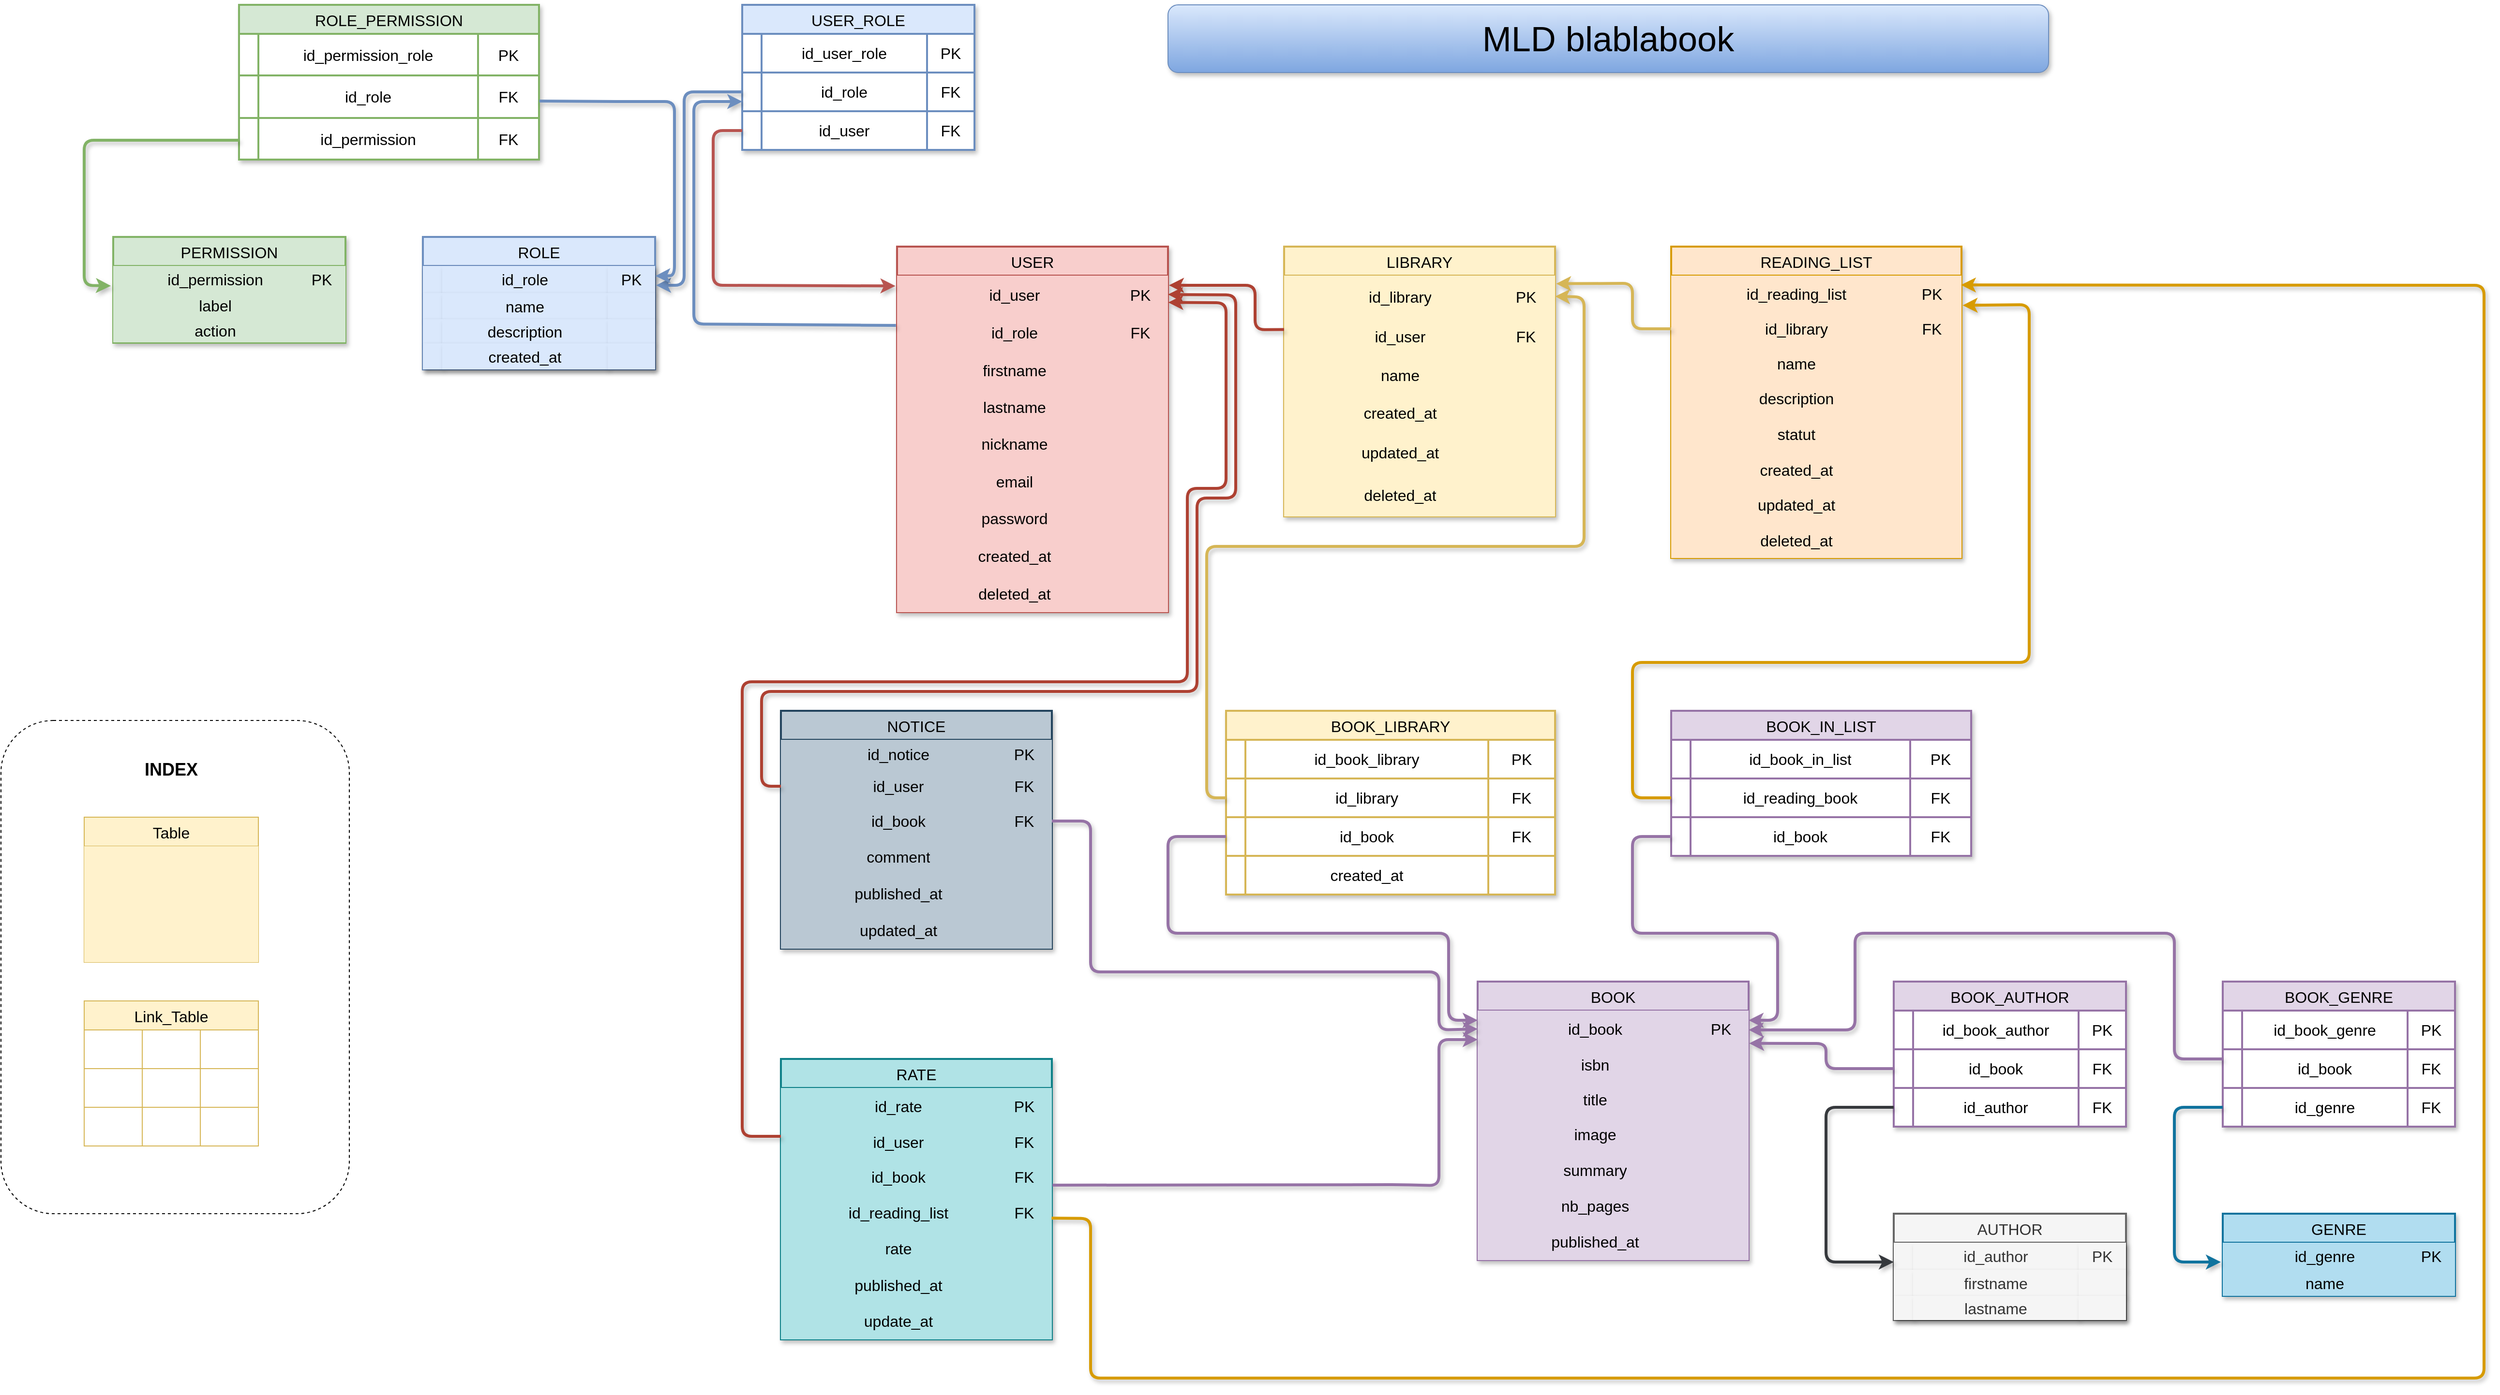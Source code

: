 <mxfile>
    <diagram id="hR28uiHc0oPCcJALtGL0" name="Page-1">
        <mxGraphModel dx="1968" dy="1682" grid="0" gridSize="10" guides="1" tooltips="1" connect="1" arrows="1" fold="1" page="1" pageScale="1" pageWidth="4681" pageHeight="3300" math="0" shadow="0">
            <root>
                <mxCell id="0"/>
                <mxCell id="1" parent="0"/>
                <mxCell id="369" value="" style="rounded=1;whiteSpace=wrap;html=1;dashed=1;" parent="1" vertex="1">
                    <mxGeometry x="34" y="860" width="360" height="510" as="geometry"/>
                </mxCell>
                <mxCell id="2" value="USER" style="shape=table;startSize=30;container=1;collapsible=0;childLayout=tableLayout;strokeColor=#b85450;fontSize=16;fillColor=#f8cecc;strokeWidth=2;perimeterSpacing=1;shadow=1;swimlaneFillColor=default;" parent="1" vertex="1">
                    <mxGeometry x="960" y="370" width="280" height="378" as="geometry"/>
                </mxCell>
                <mxCell id="3" value="" style="shape=tableRow;horizontal=0;startSize=0;swimlaneHead=0;swimlaneBody=0;strokeColor=#b85450;top=0;left=0;bottom=0;right=0;collapsible=0;dropTarget=0;fillColor=#f8cecc;points=[[0,0.5],[1,0.5]];portConstraint=eastwest;fontSize=16;" parent="2" vertex="1">
                    <mxGeometry y="30" width="280" height="39" as="geometry"/>
                </mxCell>
                <mxCell id="4" value="" style="shape=partialRectangle;html=1;whiteSpace=wrap;connectable=0;strokeColor=#b85450;overflow=hidden;fillColor=#f8cecc;top=0;left=0;bottom=0;right=0;pointerEvents=1;fontSize=16;" parent="3" vertex="1">
                    <mxGeometry width="20" height="39" as="geometry">
                        <mxRectangle width="20" height="39" as="alternateBounds"/>
                    </mxGeometry>
                </mxCell>
                <mxCell id="5" value="id_user" style="shape=partialRectangle;html=1;whiteSpace=wrap;connectable=0;strokeColor=#b85450;overflow=hidden;fillColor=#f8cecc;top=0;left=0;bottom=0;right=0;pointerEvents=1;fontSize=16;" parent="3" vertex="1">
                    <mxGeometry x="20" width="203" height="39" as="geometry">
                        <mxRectangle width="203" height="39" as="alternateBounds"/>
                    </mxGeometry>
                </mxCell>
                <mxCell id="6" value="PK" style="shape=partialRectangle;html=1;whiteSpace=wrap;connectable=0;strokeColor=#b85450;overflow=hidden;fillColor=#f8cecc;top=0;left=0;bottom=0;right=0;pointerEvents=1;fontSize=16;" parent="3" vertex="1">
                    <mxGeometry x="223" width="57" height="39" as="geometry">
                        <mxRectangle width="57" height="39" as="alternateBounds"/>
                    </mxGeometry>
                </mxCell>
                <mxCell id="494" value="" style="shape=tableRow;horizontal=0;startSize=0;swimlaneHead=0;swimlaneBody=0;strokeColor=#b85450;top=0;left=0;bottom=0;right=0;collapsible=0;dropTarget=0;fillColor=#f8cecc;points=[[0,0.5],[1,0.5]];portConstraint=eastwest;fontSize=16;" parent="2" vertex="1">
                    <mxGeometry y="69" width="280" height="39" as="geometry"/>
                </mxCell>
                <mxCell id="495" value="" style="shape=partialRectangle;html=1;whiteSpace=wrap;connectable=0;strokeColor=#b85450;overflow=hidden;fillColor=#f8cecc;top=0;left=0;bottom=0;right=0;pointerEvents=1;fontSize=16;" parent="494" vertex="1">
                    <mxGeometry width="20" height="39" as="geometry">
                        <mxRectangle width="20" height="39" as="alternateBounds"/>
                    </mxGeometry>
                </mxCell>
                <mxCell id="496" value="id_role" style="shape=partialRectangle;html=1;whiteSpace=wrap;connectable=0;strokeColor=#b85450;overflow=hidden;fillColor=#f8cecc;top=0;left=0;bottom=0;right=0;pointerEvents=1;fontSize=16;" parent="494" vertex="1">
                    <mxGeometry x="20" width="203" height="39" as="geometry">
                        <mxRectangle width="203" height="39" as="alternateBounds"/>
                    </mxGeometry>
                </mxCell>
                <mxCell id="497" value="FK" style="shape=partialRectangle;html=1;whiteSpace=wrap;connectable=0;strokeColor=#b85450;overflow=hidden;fillColor=#f8cecc;top=0;left=0;bottom=0;right=0;pointerEvents=1;fontSize=16;" parent="494" vertex="1">
                    <mxGeometry x="223" width="57" height="39" as="geometry">
                        <mxRectangle width="57" height="39" as="alternateBounds"/>
                    </mxGeometry>
                </mxCell>
                <mxCell id="11" value="" style="shape=tableRow;horizontal=0;startSize=0;swimlaneHead=0;swimlaneBody=0;strokeColor=#b85450;top=0;left=0;bottom=0;right=0;collapsible=0;dropTarget=0;fillColor=#f8cecc;points=[[0,0.5],[1,0.5]];portConstraint=eastwest;fontSize=16;" parent="2" vertex="1">
                    <mxGeometry y="108" width="280" height="39" as="geometry"/>
                </mxCell>
                <mxCell id="12" value="" style="shape=partialRectangle;html=1;whiteSpace=wrap;connectable=0;strokeColor=#b85450;overflow=hidden;fillColor=#f8cecc;top=0;left=0;bottom=0;right=0;pointerEvents=1;fontSize=16;" parent="11" vertex="1">
                    <mxGeometry width="20" height="39" as="geometry">
                        <mxRectangle width="20" height="39" as="alternateBounds"/>
                    </mxGeometry>
                </mxCell>
                <mxCell id="13" value="firstname" style="shape=partialRectangle;html=1;whiteSpace=wrap;connectable=0;strokeColor=#b85450;overflow=hidden;fillColor=#f8cecc;top=0;left=0;bottom=0;right=0;pointerEvents=1;fontSize=16;" parent="11" vertex="1">
                    <mxGeometry x="20" width="203" height="39" as="geometry">
                        <mxRectangle width="203" height="39" as="alternateBounds"/>
                    </mxGeometry>
                </mxCell>
                <mxCell id="14" value="" style="shape=partialRectangle;html=1;whiteSpace=wrap;connectable=0;strokeColor=#b85450;overflow=hidden;fillColor=#f8cecc;top=0;left=0;bottom=0;right=0;pointerEvents=1;fontSize=16;" parent="11" vertex="1">
                    <mxGeometry x="223" width="57" height="39" as="geometry">
                        <mxRectangle width="57" height="39" as="alternateBounds"/>
                    </mxGeometry>
                </mxCell>
                <mxCell id="7" value="" style="shape=tableRow;horizontal=0;startSize=0;swimlaneHead=0;swimlaneBody=0;strokeColor=#b85450;top=0;left=0;bottom=0;right=0;collapsible=0;dropTarget=0;fillColor=#f8cecc;points=[[0,0.5],[1,0.5]];portConstraint=eastwest;fontSize=16;" parent="2" vertex="1">
                    <mxGeometry y="147" width="280" height="38" as="geometry"/>
                </mxCell>
                <mxCell id="8" value="" style="shape=partialRectangle;html=1;whiteSpace=wrap;connectable=0;strokeColor=#b85450;overflow=hidden;fillColor=#f8cecc;top=0;left=0;bottom=0;right=0;pointerEvents=1;fontSize=16;" parent="7" vertex="1">
                    <mxGeometry width="20" height="38" as="geometry">
                        <mxRectangle width="20" height="38" as="alternateBounds"/>
                    </mxGeometry>
                </mxCell>
                <mxCell id="9" value="lastname" style="shape=partialRectangle;html=1;whiteSpace=wrap;connectable=0;strokeColor=#b85450;overflow=hidden;fillColor=#f8cecc;top=0;left=0;bottom=0;right=0;pointerEvents=1;fontSize=16;" parent="7" vertex="1">
                    <mxGeometry x="20" width="203" height="38" as="geometry">
                        <mxRectangle width="203" height="38" as="alternateBounds"/>
                    </mxGeometry>
                </mxCell>
                <mxCell id="10" value="" style="shape=partialRectangle;html=1;whiteSpace=wrap;connectable=0;strokeColor=#b85450;overflow=hidden;fillColor=#f8cecc;top=0;left=0;bottom=0;right=0;pointerEvents=1;fontSize=16;" parent="7" vertex="1">
                    <mxGeometry x="223" width="57" height="38" as="geometry">
                        <mxRectangle width="57" height="38" as="alternateBounds"/>
                    </mxGeometry>
                </mxCell>
                <mxCell id="15" value="" style="shape=tableRow;horizontal=0;startSize=0;swimlaneHead=0;swimlaneBody=0;strokeColor=#b85450;top=0;left=0;bottom=0;right=0;collapsible=0;dropTarget=0;fillColor=#f8cecc;points=[[0,0.5],[1,0.5]];portConstraint=eastwest;fontSize=16;" parent="2" vertex="1">
                    <mxGeometry y="185" width="280" height="38" as="geometry"/>
                </mxCell>
                <mxCell id="16" value="" style="shape=partialRectangle;html=1;whiteSpace=wrap;connectable=0;strokeColor=#b85450;overflow=hidden;fillColor=#f8cecc;top=0;left=0;bottom=0;right=0;pointerEvents=1;fontSize=16;" parent="15" vertex="1">
                    <mxGeometry width="20" height="38" as="geometry">
                        <mxRectangle width="20" height="38" as="alternateBounds"/>
                    </mxGeometry>
                </mxCell>
                <mxCell id="17" value="nickname" style="shape=partialRectangle;html=1;whiteSpace=wrap;connectable=0;strokeColor=#b85450;overflow=hidden;fillColor=#f8cecc;top=0;left=0;bottom=0;right=0;pointerEvents=1;fontSize=16;" parent="15" vertex="1">
                    <mxGeometry x="20" width="203" height="38" as="geometry">
                        <mxRectangle width="203" height="38" as="alternateBounds"/>
                    </mxGeometry>
                </mxCell>
                <mxCell id="18" value="" style="shape=partialRectangle;html=1;whiteSpace=wrap;connectable=0;strokeColor=#b85450;overflow=hidden;fillColor=#f8cecc;top=0;left=0;bottom=0;right=0;pointerEvents=1;fontSize=16;" parent="15" vertex="1">
                    <mxGeometry x="223" width="57" height="38" as="geometry">
                        <mxRectangle width="57" height="38" as="alternateBounds"/>
                    </mxGeometry>
                </mxCell>
                <mxCell id="19" value="" style="shape=tableRow;horizontal=0;startSize=0;swimlaneHead=0;swimlaneBody=0;strokeColor=#b85450;top=0;left=0;bottom=0;right=0;collapsible=0;dropTarget=0;fillColor=#f8cecc;points=[[0,0.5],[1,0.5]];portConstraint=eastwest;fontSize=16;" parent="2" vertex="1">
                    <mxGeometry y="223" width="280" height="39" as="geometry"/>
                </mxCell>
                <mxCell id="20" value="" style="shape=partialRectangle;html=1;whiteSpace=wrap;connectable=0;strokeColor=#b85450;overflow=hidden;fillColor=#f8cecc;top=0;left=0;bottom=0;right=0;pointerEvents=1;fontSize=16;" parent="19" vertex="1">
                    <mxGeometry width="20" height="39" as="geometry">
                        <mxRectangle width="20" height="39" as="alternateBounds"/>
                    </mxGeometry>
                </mxCell>
                <mxCell id="21" value="email" style="shape=partialRectangle;html=1;whiteSpace=wrap;connectable=0;strokeColor=#b85450;overflow=hidden;fillColor=#f8cecc;top=0;left=0;bottom=0;right=0;pointerEvents=1;fontSize=16;" parent="19" vertex="1">
                    <mxGeometry x="20" width="203" height="39" as="geometry">
                        <mxRectangle width="203" height="39" as="alternateBounds"/>
                    </mxGeometry>
                </mxCell>
                <mxCell id="22" value="" style="shape=partialRectangle;html=1;whiteSpace=wrap;connectable=0;strokeColor=#b85450;overflow=hidden;fillColor=#f8cecc;top=0;left=0;bottom=0;right=0;pointerEvents=1;fontSize=16;" parent="19" vertex="1">
                    <mxGeometry x="223" width="57" height="39" as="geometry">
                        <mxRectangle width="57" height="39" as="alternateBounds"/>
                    </mxGeometry>
                </mxCell>
                <mxCell id="23" value="" style="shape=tableRow;horizontal=0;startSize=0;swimlaneHead=0;swimlaneBody=0;strokeColor=#b85450;top=0;left=0;bottom=0;right=0;collapsible=0;dropTarget=0;fillColor=#f8cecc;points=[[0,0.5],[1,0.5]];portConstraint=eastwest;fontSize=16;" parent="2" vertex="1">
                    <mxGeometry y="262" width="280" height="38" as="geometry"/>
                </mxCell>
                <mxCell id="24" value="" style="shape=partialRectangle;html=1;whiteSpace=wrap;connectable=0;strokeColor=#b85450;overflow=hidden;fillColor=#f8cecc;top=0;left=0;bottom=0;right=0;pointerEvents=1;fontSize=16;" parent="23" vertex="1">
                    <mxGeometry width="20" height="38" as="geometry">
                        <mxRectangle width="20" height="38" as="alternateBounds"/>
                    </mxGeometry>
                </mxCell>
                <mxCell id="25" value="password" style="shape=partialRectangle;html=1;whiteSpace=wrap;connectable=0;strokeColor=#b85450;overflow=hidden;fillColor=#f8cecc;top=0;left=0;bottom=0;right=0;pointerEvents=1;fontSize=16;" parent="23" vertex="1">
                    <mxGeometry x="20" width="203" height="38" as="geometry">
                        <mxRectangle width="203" height="38" as="alternateBounds"/>
                    </mxGeometry>
                </mxCell>
                <mxCell id="26" value="" style="shape=partialRectangle;html=1;whiteSpace=wrap;connectable=0;strokeColor=#b85450;overflow=hidden;fillColor=#f8cecc;top=0;left=0;bottom=0;right=0;pointerEvents=1;fontSize=16;" parent="23" vertex="1">
                    <mxGeometry x="223" width="57" height="38" as="geometry">
                        <mxRectangle width="57" height="38" as="alternateBounds"/>
                    </mxGeometry>
                </mxCell>
                <mxCell id="86" value="" style="shape=tableRow;horizontal=0;startSize=0;swimlaneHead=0;swimlaneBody=0;strokeColor=#b85450;top=0;left=0;bottom=0;right=0;collapsible=0;dropTarget=0;fillColor=#f8cecc;points=[[0,0.5],[1,0.5]];portConstraint=eastwest;fontSize=16;" parent="2" vertex="1">
                    <mxGeometry y="300" width="280" height="39" as="geometry"/>
                </mxCell>
                <mxCell id="87" value="" style="shape=partialRectangle;html=1;whiteSpace=wrap;connectable=0;strokeColor=#b85450;overflow=hidden;fillColor=#f8cecc;top=0;left=0;bottom=0;right=0;pointerEvents=1;fontSize=16;" parent="86" vertex="1">
                    <mxGeometry width="20" height="39" as="geometry">
                        <mxRectangle width="20" height="39" as="alternateBounds"/>
                    </mxGeometry>
                </mxCell>
                <mxCell id="88" value="created_at" style="shape=partialRectangle;html=1;whiteSpace=wrap;connectable=0;strokeColor=#b85450;overflow=hidden;fillColor=#f8cecc;top=0;left=0;bottom=0;right=0;pointerEvents=1;fontSize=16;" parent="86" vertex="1">
                    <mxGeometry x="20" width="203" height="39" as="geometry">
                        <mxRectangle width="203" height="39" as="alternateBounds"/>
                    </mxGeometry>
                </mxCell>
                <mxCell id="89" value="" style="shape=partialRectangle;html=1;whiteSpace=wrap;connectable=0;strokeColor=#b85450;overflow=hidden;fillColor=#f8cecc;top=0;left=0;bottom=0;right=0;pointerEvents=1;fontSize=16;" parent="86" vertex="1">
                    <mxGeometry x="223" width="57" height="39" as="geometry">
                        <mxRectangle width="57" height="39" as="alternateBounds"/>
                    </mxGeometry>
                </mxCell>
                <mxCell id="466" value="" style="shape=tableRow;horizontal=0;startSize=0;swimlaneHead=0;swimlaneBody=0;strokeColor=#b85450;top=0;left=0;bottom=0;right=0;collapsible=0;dropTarget=0;fillColor=#f8cecc;points=[[0,0.5],[1,0.5]];portConstraint=eastwest;fontSize=16;" parent="2" vertex="1">
                    <mxGeometry y="339" width="280" height="39" as="geometry"/>
                </mxCell>
                <mxCell id="467" value="" style="shape=partialRectangle;html=1;whiteSpace=wrap;connectable=0;strokeColor=#b85450;overflow=hidden;fillColor=#f8cecc;top=0;left=0;bottom=0;right=0;pointerEvents=1;fontSize=16;" parent="466" vertex="1">
                    <mxGeometry width="20" height="39" as="geometry">
                        <mxRectangle width="20" height="39" as="alternateBounds"/>
                    </mxGeometry>
                </mxCell>
                <mxCell id="468" value="deleted_at" style="shape=partialRectangle;html=1;whiteSpace=wrap;connectable=0;strokeColor=#b85450;overflow=hidden;fillColor=#f8cecc;top=0;left=0;bottom=0;right=0;pointerEvents=1;fontSize=16;" parent="466" vertex="1">
                    <mxGeometry x="20" width="203" height="39" as="geometry">
                        <mxRectangle width="203" height="39" as="alternateBounds"/>
                    </mxGeometry>
                </mxCell>
                <mxCell id="469" value="" style="shape=partialRectangle;html=1;whiteSpace=wrap;connectable=0;strokeColor=#b85450;overflow=hidden;fillColor=#f8cecc;top=0;left=0;bottom=0;right=0;pointerEvents=1;fontSize=16;" parent="466" vertex="1">
                    <mxGeometry x="223" width="57" height="39" as="geometry">
                        <mxRectangle width="57" height="39" as="alternateBounds"/>
                    </mxGeometry>
                </mxCell>
                <mxCell id="27" value="ROLE" style="shape=table;startSize=30;container=1;collapsible=0;childLayout=tableLayout;strokeColor=#6c8ebf;fontSize=16;fillColor=#dae8fc;strokeWidth=2;perimeterSpacing=3;shadow=1;rounded=0;swimlaneLine=1;fillStyle=auto;" parent="1" vertex="1">
                    <mxGeometry x="470" y="360" width="240" height="137" as="geometry"/>
                </mxCell>
                <mxCell id="28" value="" style="shape=tableRow;horizontal=0;startSize=0;swimlaneHead=0;swimlaneBody=0;strokeColor=#6c8ebf;top=0;left=0;bottom=0;right=0;collapsible=0;dropTarget=0;fillColor=#dae8fc;points=[[0,0.5],[1,0.5]];portConstraint=eastwest;fontSize=16;strokeWidth=3;perimeterSpacing=2;shadow=1;" parent="27" vertex="1">
                    <mxGeometry y="30" width="240" height="28" as="geometry"/>
                </mxCell>
                <mxCell id="29" value="" style="shape=partialRectangle;html=1;whiteSpace=wrap;connectable=0;strokeColor=#6c8ebf;overflow=hidden;fillColor=#dae8fc;top=0;left=0;bottom=0;right=0;pointerEvents=1;fontSize=16;strokeWidth=3;perimeterSpacing=2;shadow=1;" parent="28" vertex="1">
                    <mxGeometry width="20" height="28" as="geometry">
                        <mxRectangle width="20" height="28" as="alternateBounds"/>
                    </mxGeometry>
                </mxCell>
                <mxCell id="30" value="id_role" style="shape=partialRectangle;html=1;whiteSpace=wrap;connectable=0;strokeColor=#6c8ebf;overflow=hidden;fillColor=#dae8fc;top=0;left=0;bottom=0;right=0;pointerEvents=1;fontSize=16;strokeWidth=3;perimeterSpacing=2;shadow=1;" parent="28" vertex="1">
                    <mxGeometry x="20" width="171" height="28" as="geometry">
                        <mxRectangle width="171" height="28" as="alternateBounds"/>
                    </mxGeometry>
                </mxCell>
                <mxCell id="31" value="PK" style="shape=partialRectangle;html=1;whiteSpace=wrap;connectable=0;strokeColor=#6c8ebf;overflow=hidden;fillColor=#dae8fc;top=0;left=0;bottom=0;right=0;pointerEvents=1;fontSize=16;strokeWidth=3;perimeterSpacing=2;shadow=1;" parent="28" vertex="1">
                    <mxGeometry x="191" width="49" height="28" as="geometry">
                        <mxRectangle width="49" height="28" as="alternateBounds"/>
                    </mxGeometry>
                </mxCell>
                <mxCell id="32" value="" style="shape=tableRow;horizontal=0;startSize=0;swimlaneHead=0;swimlaneBody=0;strokeColor=#6c8ebf;top=0;left=0;bottom=0;right=0;collapsible=0;dropTarget=0;fillColor=#dae8fc;points=[[0,0.5],[1,0.5]];portConstraint=eastwest;fontSize=16;strokeWidth=3;perimeterSpacing=2;shadow=1;" parent="27" vertex="1">
                    <mxGeometry y="58" width="240" height="27" as="geometry"/>
                </mxCell>
                <mxCell id="33" value="" style="shape=partialRectangle;html=1;whiteSpace=wrap;connectable=0;strokeColor=#6c8ebf;overflow=hidden;fillColor=#dae8fc;top=0;left=0;bottom=0;right=0;pointerEvents=1;fontSize=16;strokeWidth=3;perimeterSpacing=2;shadow=1;" parent="32" vertex="1">
                    <mxGeometry width="20" height="27" as="geometry">
                        <mxRectangle width="20" height="27" as="alternateBounds"/>
                    </mxGeometry>
                </mxCell>
                <mxCell id="34" value="name" style="shape=partialRectangle;html=1;whiteSpace=wrap;connectable=0;strokeColor=#6c8ebf;overflow=hidden;fillColor=#dae8fc;top=0;left=0;bottom=0;right=0;pointerEvents=1;fontSize=16;strokeWidth=3;perimeterSpacing=2;shadow=1;" parent="32" vertex="1">
                    <mxGeometry x="20" width="171" height="27" as="geometry">
                        <mxRectangle width="171" height="27" as="alternateBounds"/>
                    </mxGeometry>
                </mxCell>
                <mxCell id="35" value="" style="shape=partialRectangle;html=1;whiteSpace=wrap;connectable=0;strokeColor=#6c8ebf;overflow=hidden;fillColor=#dae8fc;top=0;left=0;bottom=0;right=0;pointerEvents=1;fontSize=16;strokeWidth=3;perimeterSpacing=2;shadow=1;" parent="32" vertex="1">
                    <mxGeometry x="191" width="49" height="27" as="geometry">
                        <mxRectangle width="49" height="27" as="alternateBounds"/>
                    </mxGeometry>
                </mxCell>
                <mxCell id="36" value="" style="shape=tableRow;horizontal=0;startSize=0;swimlaneHead=0;swimlaneBody=0;strokeColor=#6c8ebf;top=0;left=0;bottom=0;right=0;collapsible=0;dropTarget=0;fillColor=#dae8fc;points=[[0,0.5],[1,0.5]];portConstraint=eastwest;fontSize=16;strokeWidth=3;perimeterSpacing=2;shadow=1;" parent="27" vertex="1">
                    <mxGeometry y="85" width="240" height="25" as="geometry"/>
                </mxCell>
                <mxCell id="37" value="" style="shape=partialRectangle;html=1;whiteSpace=wrap;connectable=0;strokeColor=#6c8ebf;overflow=hidden;fillColor=#dae8fc;top=0;left=0;bottom=0;right=0;pointerEvents=1;fontSize=16;strokeWidth=3;perimeterSpacing=2;shadow=1;" parent="36" vertex="1">
                    <mxGeometry width="20" height="25" as="geometry">
                        <mxRectangle width="20" height="25" as="alternateBounds"/>
                    </mxGeometry>
                </mxCell>
                <mxCell id="38" value="description" style="shape=partialRectangle;html=1;whiteSpace=wrap;connectable=0;strokeColor=#6c8ebf;overflow=hidden;fillColor=#dae8fc;top=0;left=0;bottom=0;right=0;pointerEvents=1;fontSize=16;strokeWidth=3;perimeterSpacing=2;shadow=1;" parent="36" vertex="1">
                    <mxGeometry x="20" width="171" height="25" as="geometry">
                        <mxRectangle width="171" height="25" as="alternateBounds"/>
                    </mxGeometry>
                </mxCell>
                <mxCell id="39" value="" style="shape=partialRectangle;html=1;whiteSpace=wrap;connectable=0;strokeColor=#6c8ebf;overflow=hidden;fillColor=#dae8fc;top=0;left=0;bottom=0;right=0;pointerEvents=1;fontSize=16;strokeWidth=3;perimeterSpacing=2;shadow=1;" parent="36" vertex="1">
                    <mxGeometry x="191" width="49" height="25" as="geometry">
                        <mxRectangle width="49" height="25" as="alternateBounds"/>
                    </mxGeometry>
                </mxCell>
                <mxCell id="48" value="" style="shape=tableRow;horizontal=0;startSize=0;swimlaneHead=0;swimlaneBody=0;strokeColor=#6c8ebf;top=0;left=0;bottom=0;right=0;collapsible=0;dropTarget=0;fillColor=#dae8fc;points=[[0,0.5],[1,0.5]];portConstraint=eastwest;fontSize=16;strokeWidth=3;perimeterSpacing=2;shadow=1;" parent="27" vertex="1">
                    <mxGeometry y="110" width="240" height="27" as="geometry"/>
                </mxCell>
                <mxCell id="49" value="" style="shape=partialRectangle;html=1;whiteSpace=wrap;connectable=0;strokeColor=#6c8ebf;overflow=hidden;fillColor=#dae8fc;top=0;left=0;bottom=0;right=0;pointerEvents=1;fontSize=16;strokeWidth=3;perimeterSpacing=2;shadow=1;" parent="48" vertex="1">
                    <mxGeometry width="20" height="27" as="geometry">
                        <mxRectangle width="20" height="27" as="alternateBounds"/>
                    </mxGeometry>
                </mxCell>
                <mxCell id="50" value="&lt;span style=&quot;color: rgb(0, 0, 0);&quot;&gt;created_&lt;/span&gt;&lt;span style=&quot;color: rgb(0, 0, 0);&quot;&gt;at&lt;/span&gt;" style="shape=partialRectangle;html=1;whiteSpace=wrap;connectable=0;strokeColor=#6c8ebf;overflow=hidden;fillColor=#dae8fc;top=0;left=0;bottom=0;right=0;pointerEvents=1;fontSize=16;strokeWidth=3;perimeterSpacing=2;shadow=1;" parent="48" vertex="1">
                    <mxGeometry x="20" width="171" height="27" as="geometry">
                        <mxRectangle width="171" height="27" as="alternateBounds"/>
                    </mxGeometry>
                </mxCell>
                <mxCell id="51" value="" style="shape=partialRectangle;html=1;whiteSpace=wrap;connectable=0;strokeColor=#6c8ebf;overflow=hidden;fillColor=#dae8fc;top=0;left=0;bottom=0;right=0;pointerEvents=1;fontSize=16;strokeWidth=3;perimeterSpacing=2;shadow=1;" parent="48" vertex="1">
                    <mxGeometry x="191" width="49" height="27" as="geometry">
                        <mxRectangle width="49" height="27" as="alternateBounds"/>
                    </mxGeometry>
                </mxCell>
                <mxCell id="52" value="PERMISSION" style="shape=table;startSize=30;container=1;collapsible=0;childLayout=tableLayout;strokeColor=#82b366;fontSize=16;fillColor=#d5e8d4;strokeWidth=2;perimeterSpacing=1;shadow=1;swimlaneFillColor=default;" parent="1" vertex="1">
                    <mxGeometry x="150" y="360" width="240" height="109.471" as="geometry"/>
                </mxCell>
                <mxCell id="53" value="" style="shape=tableRow;horizontal=0;startSize=0;swimlaneHead=0;swimlaneBody=0;strokeColor=#82b366;top=0;left=0;bottom=0;right=0;collapsible=0;dropTarget=0;fillColor=#d5e8d4;points=[[0,0.5],[1,0.5]];portConstraint=eastwest;fontSize=16;" parent="52" vertex="1">
                    <mxGeometry y="30" width="240" height="27" as="geometry"/>
                </mxCell>
                <mxCell id="54" value="" style="shape=partialRectangle;html=1;whiteSpace=wrap;connectable=0;strokeColor=#82b366;overflow=hidden;fillColor=#d5e8d4;top=0;left=0;bottom=0;right=0;pointerEvents=1;fontSize=16;" parent="53" vertex="1">
                    <mxGeometry width="20" height="27" as="geometry">
                        <mxRectangle width="20" height="27" as="alternateBounds"/>
                    </mxGeometry>
                </mxCell>
                <mxCell id="55" value="id_permission" style="shape=partialRectangle;html=1;whiteSpace=wrap;connectable=0;strokeColor=#82b366;overflow=hidden;fillColor=#d5e8d4;top=0;left=0;bottom=0;right=0;pointerEvents=1;fontSize=16;" parent="53" vertex="1">
                    <mxGeometry x="20" width="171" height="27" as="geometry">
                        <mxRectangle width="171" height="27" as="alternateBounds"/>
                    </mxGeometry>
                </mxCell>
                <mxCell id="56" value="PK" style="shape=partialRectangle;html=1;whiteSpace=wrap;connectable=0;strokeColor=#82b366;overflow=hidden;fillColor=#d5e8d4;top=0;left=0;bottom=0;right=0;pointerEvents=1;fontSize=16;" parent="53" vertex="1">
                    <mxGeometry x="191" width="49" height="27" as="geometry">
                        <mxRectangle width="49" height="27" as="alternateBounds"/>
                    </mxGeometry>
                </mxCell>
                <mxCell id="61" value="" style="shape=tableRow;horizontal=0;startSize=0;swimlaneHead=0;swimlaneBody=0;strokeColor=#82b366;top=0;left=0;bottom=0;right=0;collapsible=0;dropTarget=0;fillColor=#d5e8d4;points=[[0,0.5],[1,0.5]];portConstraint=eastwest;fontSize=16;" parent="52" vertex="1">
                    <mxGeometry y="57" width="240" height="27" as="geometry"/>
                </mxCell>
                <mxCell id="62" value="" style="shape=partialRectangle;html=1;whiteSpace=wrap;connectable=0;strokeColor=#82b366;overflow=hidden;fillColor=#d5e8d4;top=0;left=0;bottom=0;right=0;pointerEvents=1;fontSize=16;" parent="61" vertex="1">
                    <mxGeometry width="20" height="27" as="geometry">
                        <mxRectangle width="20" height="27" as="alternateBounds"/>
                    </mxGeometry>
                </mxCell>
                <mxCell id="63" value="label" style="shape=partialRectangle;html=1;whiteSpace=wrap;connectable=0;strokeColor=#82b366;overflow=hidden;fillColor=#d5e8d4;top=0;left=0;bottom=0;right=0;pointerEvents=1;fontSize=16;" parent="61" vertex="1">
                    <mxGeometry x="20" width="171" height="27" as="geometry">
                        <mxRectangle width="171" height="27" as="alternateBounds"/>
                    </mxGeometry>
                </mxCell>
                <mxCell id="64" value="" style="shape=partialRectangle;html=1;whiteSpace=wrap;connectable=0;strokeColor=#82b366;overflow=hidden;fillColor=#d5e8d4;top=0;left=0;bottom=0;right=0;pointerEvents=1;fontSize=16;" parent="61" vertex="1">
                    <mxGeometry x="191" width="49" height="27" as="geometry">
                        <mxRectangle width="49" height="27" as="alternateBounds"/>
                    </mxGeometry>
                </mxCell>
                <mxCell id="65" value="" style="shape=tableRow;horizontal=0;startSize=0;swimlaneHead=0;swimlaneBody=0;strokeColor=#82b366;top=0;left=0;bottom=0;right=0;collapsible=0;dropTarget=0;fillColor=#d5e8d4;points=[[0,0.5],[1,0.5]];portConstraint=eastwest;fontSize=16;" parent="52" vertex="1">
                    <mxGeometry y="84" width="240" height="25" as="geometry"/>
                </mxCell>
                <mxCell id="66" value="" style="shape=partialRectangle;html=1;whiteSpace=wrap;connectable=0;strokeColor=#82b366;overflow=hidden;fillColor=#d5e8d4;top=0;left=0;bottom=0;right=0;pointerEvents=1;fontSize=16;" parent="65" vertex="1">
                    <mxGeometry width="20" height="25" as="geometry">
                        <mxRectangle width="20" height="25" as="alternateBounds"/>
                    </mxGeometry>
                </mxCell>
                <mxCell id="67" value="action" style="shape=partialRectangle;html=1;whiteSpace=wrap;connectable=0;strokeColor=#82b366;overflow=hidden;fillColor=#d5e8d4;top=0;left=0;bottom=0;right=0;pointerEvents=1;fontSize=16;" parent="65" vertex="1">
                    <mxGeometry x="20" width="171" height="25" as="geometry">
                        <mxRectangle width="171" height="25" as="alternateBounds"/>
                    </mxGeometry>
                </mxCell>
                <mxCell id="68" value="" style="shape=partialRectangle;html=1;whiteSpace=wrap;connectable=0;strokeColor=#82b366;overflow=hidden;fillColor=#d5e8d4;top=0;left=0;bottom=0;right=0;pointerEvents=1;fontSize=16;" parent="65" vertex="1">
                    <mxGeometry x="191" width="49" height="25" as="geometry">
                        <mxRectangle width="49" height="25" as="alternateBounds"/>
                    </mxGeometry>
                </mxCell>
                <mxCell id="69" value="ROLE_PERMISSION" style="shape=table;startSize=30;container=1;collapsible=0;childLayout=tableLayout;strokeColor=#82b366;fontSize=16;fillColor=#d5e8d4;strokeWidth=2;perimeterSpacing=1;shadow=1;swimlaneFillColor=default;" parent="1" vertex="1">
                    <mxGeometry x="280" y="120" width="310" height="160" as="geometry"/>
                </mxCell>
                <mxCell id="211" value="" style="shape=tableRow;horizontal=0;startSize=0;swimlaneHead=0;swimlaneBody=0;strokeColor=inherit;top=0;left=0;bottom=0;right=0;collapsible=0;dropTarget=0;fillColor=none;points=[[0,0.5],[1,0.5]];portConstraint=eastwest;fontSize=16;" parent="69" vertex="1">
                    <mxGeometry y="30" width="310" height="43" as="geometry"/>
                </mxCell>
                <mxCell id="212" value="" style="shape=partialRectangle;html=1;whiteSpace=wrap;connectable=0;strokeColor=inherit;overflow=hidden;fillColor=none;top=0;left=0;bottom=0;right=0;pointerEvents=1;fontSize=16;" parent="211" vertex="1">
                    <mxGeometry width="20" height="43" as="geometry">
                        <mxRectangle width="20" height="43" as="alternateBounds"/>
                    </mxGeometry>
                </mxCell>
                <mxCell id="213" value="id_permission_role" style="shape=partialRectangle;html=1;whiteSpace=wrap;connectable=0;strokeColor=inherit;overflow=hidden;fillColor=none;top=0;left=0;bottom=0;right=0;pointerEvents=1;fontSize=16;" parent="211" vertex="1">
                    <mxGeometry x="20" width="227" height="43" as="geometry">
                        <mxRectangle width="227" height="43" as="alternateBounds"/>
                    </mxGeometry>
                </mxCell>
                <mxCell id="214" value="PK" style="shape=partialRectangle;html=1;whiteSpace=wrap;connectable=0;strokeColor=inherit;overflow=hidden;fillColor=none;top=0;left=0;bottom=0;right=0;pointerEvents=1;fontSize=16;" parent="211" vertex="1">
                    <mxGeometry x="247" width="63" height="43" as="geometry">
                        <mxRectangle width="63" height="43" as="alternateBounds"/>
                    </mxGeometry>
                </mxCell>
                <mxCell id="70" value="" style="shape=tableRow;horizontal=0;startSize=0;swimlaneHead=0;swimlaneBody=0;strokeColor=inherit;top=0;left=0;bottom=0;right=0;collapsible=0;dropTarget=0;fillColor=none;points=[[0,0.5],[1,0.5]];portConstraint=eastwest;fontSize=16;" parent="69" vertex="1">
                    <mxGeometry y="73" width="310" height="44" as="geometry"/>
                </mxCell>
                <mxCell id="71" value="" style="shape=partialRectangle;html=1;whiteSpace=wrap;connectable=0;strokeColor=inherit;overflow=hidden;fillColor=none;top=0;left=0;bottom=0;right=0;pointerEvents=1;fontSize=16;" parent="70" vertex="1">
                    <mxGeometry width="20" height="44" as="geometry">
                        <mxRectangle width="20" height="44" as="alternateBounds"/>
                    </mxGeometry>
                </mxCell>
                <mxCell id="72" value="id_role" style="shape=partialRectangle;html=1;whiteSpace=wrap;connectable=0;strokeColor=inherit;overflow=hidden;fillColor=none;top=0;left=0;bottom=0;right=0;pointerEvents=1;fontSize=16;" parent="70" vertex="1">
                    <mxGeometry x="20" width="227" height="44" as="geometry">
                        <mxRectangle width="227" height="44" as="alternateBounds"/>
                    </mxGeometry>
                </mxCell>
                <mxCell id="73" value="FK" style="shape=partialRectangle;html=1;whiteSpace=wrap;connectable=0;strokeColor=inherit;overflow=hidden;fillColor=none;top=0;left=0;bottom=0;right=0;pointerEvents=1;fontSize=16;" parent="70" vertex="1">
                    <mxGeometry x="247" width="63" height="44" as="geometry">
                        <mxRectangle width="63" height="44" as="alternateBounds"/>
                    </mxGeometry>
                </mxCell>
                <mxCell id="74" value="" style="shape=tableRow;horizontal=0;startSize=0;swimlaneHead=0;swimlaneBody=0;strokeColor=inherit;top=0;left=0;bottom=0;right=0;collapsible=0;dropTarget=0;fillColor=none;points=[[0,0.5],[1,0.5]];portConstraint=eastwest;fontSize=16;" parent="69" vertex="1">
                    <mxGeometry y="117" width="310" height="43" as="geometry"/>
                </mxCell>
                <mxCell id="75" value="" style="shape=partialRectangle;html=1;whiteSpace=wrap;connectable=0;strokeColor=inherit;overflow=hidden;fillColor=none;top=0;left=0;bottom=0;right=0;pointerEvents=1;fontSize=16;" parent="74" vertex="1">
                    <mxGeometry width="20" height="43" as="geometry">
                        <mxRectangle width="20" height="43" as="alternateBounds"/>
                    </mxGeometry>
                </mxCell>
                <mxCell id="76" value="id_permission" style="shape=partialRectangle;html=1;whiteSpace=wrap;connectable=0;strokeColor=inherit;overflow=hidden;fillColor=none;top=0;left=0;bottom=0;right=0;pointerEvents=1;fontSize=16;" parent="74" vertex="1">
                    <mxGeometry x="20" width="227" height="43" as="geometry">
                        <mxRectangle width="227" height="43" as="alternateBounds"/>
                    </mxGeometry>
                </mxCell>
                <mxCell id="77" value="FK" style="shape=partialRectangle;html=1;whiteSpace=wrap;connectable=0;strokeColor=inherit;overflow=hidden;fillColor=none;top=0;left=0;bottom=0;right=0;pointerEvents=1;fontSize=16;" parent="74" vertex="1">
                    <mxGeometry x="247" width="63" height="43" as="geometry">
                        <mxRectangle width="63" height="43" as="alternateBounds"/>
                    </mxGeometry>
                </mxCell>
                <mxCell id="90" value="BOOK" style="shape=table;startSize=30;container=1;collapsible=0;childLayout=tableLayout;strokeColor=#9673a6;fontSize=16;fillColor=#e1d5e7;strokeWidth=2;perimeterSpacing=1;shadow=1;swimlaneFillColor=default;" parent="1" vertex="1">
                    <mxGeometry x="1560" y="1130" width="280" height="288" as="geometry"/>
                </mxCell>
                <mxCell id="91" value="" style="shape=tableRow;horizontal=0;startSize=0;swimlaneHead=0;swimlaneBody=0;strokeColor=#9673a6;top=0;left=0;bottom=0;right=0;collapsible=0;dropTarget=0;fillColor=#e1d5e7;points=[[0,0.5],[1,0.5]];portConstraint=eastwest;fontSize=16;" parent="90" vertex="1">
                    <mxGeometry y="30" width="280" height="38" as="geometry"/>
                </mxCell>
                <mxCell id="92" value="" style="shape=partialRectangle;html=1;whiteSpace=wrap;connectable=0;strokeColor=#9673a6;overflow=hidden;fillColor=#e1d5e7;top=0;left=0;bottom=0;right=0;pointerEvents=1;fontSize=16;" parent="91" vertex="1">
                    <mxGeometry width="20" height="38" as="geometry">
                        <mxRectangle width="20" height="38" as="alternateBounds"/>
                    </mxGeometry>
                </mxCell>
                <mxCell id="93" value="id_book" style="shape=partialRectangle;html=1;whiteSpace=wrap;connectable=0;strokeColor=#9673a6;overflow=hidden;fillColor=#e1d5e7;top=0;left=0;bottom=0;right=0;pointerEvents=1;fontSize=16;" parent="91" vertex="1">
                    <mxGeometry x="20" width="203" height="38" as="geometry">
                        <mxRectangle width="203" height="38" as="alternateBounds"/>
                    </mxGeometry>
                </mxCell>
                <mxCell id="94" value="PK" style="shape=partialRectangle;html=1;whiteSpace=wrap;connectable=0;strokeColor=#9673a6;overflow=hidden;fillColor=#e1d5e7;top=0;left=0;bottom=0;right=0;pointerEvents=1;fontSize=16;" parent="91" vertex="1">
                    <mxGeometry x="223" width="57" height="38" as="geometry">
                        <mxRectangle width="57" height="38" as="alternateBounds"/>
                    </mxGeometry>
                </mxCell>
                <mxCell id="95" value="" style="shape=tableRow;horizontal=0;startSize=0;swimlaneHead=0;swimlaneBody=0;strokeColor=#9673a6;top=0;left=0;bottom=0;right=0;collapsible=0;dropTarget=0;fillColor=#e1d5e7;points=[[0,0.5],[1,0.5]];portConstraint=eastwest;fontSize=16;" parent="90" vertex="1">
                    <mxGeometry y="68" width="280" height="36" as="geometry"/>
                </mxCell>
                <mxCell id="96" value="" style="shape=partialRectangle;html=1;whiteSpace=wrap;connectable=0;strokeColor=#9673a6;overflow=hidden;fillColor=#e1d5e7;top=0;left=0;bottom=0;right=0;pointerEvents=1;fontSize=16;" parent="95" vertex="1">
                    <mxGeometry width="20" height="36" as="geometry">
                        <mxRectangle width="20" height="36" as="alternateBounds"/>
                    </mxGeometry>
                </mxCell>
                <mxCell id="97" value="isbn" style="shape=partialRectangle;html=1;whiteSpace=wrap;connectable=0;strokeColor=#9673a6;overflow=hidden;fillColor=#e1d5e7;top=0;left=0;bottom=0;right=0;pointerEvents=1;fontSize=16;" parent="95" vertex="1">
                    <mxGeometry x="20" width="203" height="36" as="geometry">
                        <mxRectangle width="203" height="36" as="alternateBounds"/>
                    </mxGeometry>
                </mxCell>
                <mxCell id="98" value="" style="shape=partialRectangle;html=1;whiteSpace=wrap;connectable=0;strokeColor=#9673a6;overflow=hidden;fillColor=#e1d5e7;top=0;left=0;bottom=0;right=0;pointerEvents=1;fontSize=16;" parent="95" vertex="1">
                    <mxGeometry x="223" width="57" height="36" as="geometry">
                        <mxRectangle width="57" height="36" as="alternateBounds"/>
                    </mxGeometry>
                </mxCell>
                <mxCell id="119" value="" style="shape=tableRow;horizontal=0;startSize=0;swimlaneHead=0;swimlaneBody=0;strokeColor=#9673a6;top=0;left=0;bottom=0;right=0;collapsible=0;dropTarget=0;fillColor=#e1d5e7;points=[[0,0.5],[1,0.5]];portConstraint=eastwest;fontSize=16;" parent="90" vertex="1">
                    <mxGeometry y="104" width="280" height="36" as="geometry"/>
                </mxCell>
                <mxCell id="120" value="" style="shape=partialRectangle;html=1;whiteSpace=wrap;connectable=0;strokeColor=#9673a6;overflow=hidden;fillColor=#e1d5e7;top=0;left=0;bottom=0;right=0;pointerEvents=1;fontSize=16;" parent="119" vertex="1">
                    <mxGeometry width="20" height="36" as="geometry">
                        <mxRectangle width="20" height="36" as="alternateBounds"/>
                    </mxGeometry>
                </mxCell>
                <mxCell id="121" value="title" style="shape=partialRectangle;html=1;whiteSpace=wrap;connectable=0;strokeColor=#9673a6;overflow=hidden;fillColor=#e1d5e7;top=0;left=0;bottom=0;right=0;pointerEvents=1;fontSize=16;" parent="119" vertex="1">
                    <mxGeometry x="20" width="203" height="36" as="geometry">
                        <mxRectangle width="203" height="36" as="alternateBounds"/>
                    </mxGeometry>
                </mxCell>
                <mxCell id="122" value="" style="shape=partialRectangle;html=1;whiteSpace=wrap;connectable=0;strokeColor=#9673a6;overflow=hidden;fillColor=#e1d5e7;top=0;left=0;bottom=0;right=0;pointerEvents=1;fontSize=16;" parent="119" vertex="1">
                    <mxGeometry x="223" width="57" height="36" as="geometry">
                        <mxRectangle width="57" height="36" as="alternateBounds"/>
                    </mxGeometry>
                </mxCell>
                <mxCell id="456" value="" style="shape=tableRow;horizontal=0;startSize=0;swimlaneHead=0;swimlaneBody=0;strokeColor=#9673a6;top=0;left=0;bottom=0;right=0;collapsible=0;dropTarget=0;fillColor=#e1d5e7;points=[[0,0.5],[1,0.5]];portConstraint=eastwest;fontSize=16;" parent="90" vertex="1">
                    <mxGeometry y="140" width="280" height="36" as="geometry"/>
                </mxCell>
                <mxCell id="457" value="" style="shape=partialRectangle;html=1;whiteSpace=wrap;connectable=0;strokeColor=#9673a6;overflow=hidden;fillColor=#e1d5e7;top=0;left=0;bottom=0;right=0;pointerEvents=1;fontSize=16;" parent="456" vertex="1">
                    <mxGeometry width="20" height="36" as="geometry">
                        <mxRectangle width="20" height="36" as="alternateBounds"/>
                    </mxGeometry>
                </mxCell>
                <mxCell id="458" value="image" style="shape=partialRectangle;html=1;whiteSpace=wrap;connectable=0;strokeColor=#9673a6;overflow=hidden;fillColor=#e1d5e7;top=0;left=0;bottom=0;right=0;pointerEvents=1;fontSize=16;" parent="456" vertex="1">
                    <mxGeometry x="20" width="203" height="36" as="geometry">
                        <mxRectangle width="203" height="36" as="alternateBounds"/>
                    </mxGeometry>
                </mxCell>
                <mxCell id="459" value="" style="shape=partialRectangle;html=1;whiteSpace=wrap;connectable=0;strokeColor=#9673a6;overflow=hidden;fillColor=#e1d5e7;top=0;left=0;bottom=0;right=0;pointerEvents=1;fontSize=16;" parent="456" vertex="1">
                    <mxGeometry x="223" width="57" height="36" as="geometry">
                        <mxRectangle width="57" height="36" as="alternateBounds"/>
                    </mxGeometry>
                </mxCell>
                <mxCell id="107" value="" style="shape=tableRow;horizontal=0;startSize=0;swimlaneHead=0;swimlaneBody=0;strokeColor=#9673a6;top=0;left=0;bottom=0;right=0;collapsible=0;dropTarget=0;fillColor=#e1d5e7;points=[[0,0.5],[1,0.5]];portConstraint=eastwest;fontSize=16;" parent="90" vertex="1">
                    <mxGeometry y="176" width="280" height="38" as="geometry"/>
                </mxCell>
                <mxCell id="108" value="" style="shape=partialRectangle;html=1;whiteSpace=wrap;connectable=0;strokeColor=#9673a6;overflow=hidden;fillColor=#e1d5e7;top=0;left=0;bottom=0;right=0;pointerEvents=1;fontSize=16;" parent="107" vertex="1">
                    <mxGeometry width="20" height="38" as="geometry">
                        <mxRectangle width="20" height="38" as="alternateBounds"/>
                    </mxGeometry>
                </mxCell>
                <mxCell id="109" value="summary" style="shape=partialRectangle;html=1;whiteSpace=wrap;connectable=0;strokeColor=#9673a6;overflow=hidden;fillColor=#e1d5e7;top=0;left=0;bottom=0;right=0;pointerEvents=1;fontSize=16;" parent="107" vertex="1">
                    <mxGeometry x="20" width="203" height="38" as="geometry">
                        <mxRectangle width="203" height="38" as="alternateBounds"/>
                    </mxGeometry>
                </mxCell>
                <mxCell id="110" value="" style="shape=partialRectangle;html=1;whiteSpace=wrap;connectable=0;strokeColor=#9673a6;overflow=hidden;fillColor=#e1d5e7;top=0;left=0;bottom=0;right=0;pointerEvents=1;fontSize=16;" parent="107" vertex="1">
                    <mxGeometry x="223" width="57" height="38" as="geometry">
                        <mxRectangle width="57" height="38" as="alternateBounds"/>
                    </mxGeometry>
                </mxCell>
                <mxCell id="111" value="" style="shape=tableRow;horizontal=0;startSize=0;swimlaneHead=0;swimlaneBody=0;strokeColor=#9673a6;top=0;left=0;bottom=0;right=0;collapsible=0;dropTarget=0;fillColor=#e1d5e7;points=[[0,0.5],[1,0.5]];portConstraint=eastwest;fontSize=16;" parent="90" vertex="1">
                    <mxGeometry y="214" width="280" height="36" as="geometry"/>
                </mxCell>
                <mxCell id="112" value="" style="shape=partialRectangle;html=1;whiteSpace=wrap;connectable=0;strokeColor=#9673a6;overflow=hidden;fillColor=#e1d5e7;top=0;left=0;bottom=0;right=0;pointerEvents=1;fontSize=16;" parent="111" vertex="1">
                    <mxGeometry width="20" height="36" as="geometry">
                        <mxRectangle width="20" height="36" as="alternateBounds"/>
                    </mxGeometry>
                </mxCell>
                <mxCell id="113" value="nb_pages" style="shape=partialRectangle;html=1;whiteSpace=wrap;connectable=0;strokeColor=#9673a6;overflow=hidden;fillColor=#e1d5e7;top=0;left=0;bottom=0;right=0;pointerEvents=1;fontSize=16;" parent="111" vertex="1">
                    <mxGeometry x="20" width="203" height="36" as="geometry">
                        <mxRectangle width="203" height="36" as="alternateBounds"/>
                    </mxGeometry>
                </mxCell>
                <mxCell id="114" value="" style="shape=partialRectangle;html=1;whiteSpace=wrap;connectable=0;strokeColor=#9673a6;overflow=hidden;fillColor=#e1d5e7;top=0;left=0;bottom=0;right=0;pointerEvents=1;fontSize=16;" parent="111" vertex="1">
                    <mxGeometry x="223" width="57" height="36" as="geometry">
                        <mxRectangle width="57" height="36" as="alternateBounds"/>
                    </mxGeometry>
                </mxCell>
                <mxCell id="115" value="" style="shape=tableRow;horizontal=0;startSize=0;swimlaneHead=0;swimlaneBody=0;strokeColor=#9673a6;top=0;left=0;bottom=0;right=0;collapsible=0;dropTarget=0;fillColor=#e1d5e7;points=[[0,0.5],[1,0.5]];portConstraint=eastwest;fontSize=16;" parent="90" vertex="1">
                    <mxGeometry y="250" width="280" height="38" as="geometry"/>
                </mxCell>
                <mxCell id="116" value="" style="shape=partialRectangle;html=1;whiteSpace=wrap;connectable=0;strokeColor=#9673a6;overflow=hidden;fillColor=#e1d5e7;top=0;left=0;bottom=0;right=0;pointerEvents=1;fontSize=16;" parent="115" vertex="1">
                    <mxGeometry width="20" height="38" as="geometry">
                        <mxRectangle width="20" height="38" as="alternateBounds"/>
                    </mxGeometry>
                </mxCell>
                <mxCell id="117" value="published_at" style="shape=partialRectangle;html=1;whiteSpace=wrap;connectable=0;strokeColor=#9673a6;overflow=hidden;fillColor=#e1d5e7;top=0;left=0;bottom=0;right=0;pointerEvents=1;fontSize=16;" parent="115" vertex="1">
                    <mxGeometry x="20" width="203" height="38" as="geometry">
                        <mxRectangle width="203" height="38" as="alternateBounds"/>
                    </mxGeometry>
                </mxCell>
                <mxCell id="118" value="" style="shape=partialRectangle;html=1;whiteSpace=wrap;connectable=0;strokeColor=#9673a6;overflow=hidden;fillColor=#e1d5e7;top=0;left=0;bottom=0;right=0;pointerEvents=1;fontSize=16;" parent="115" vertex="1">
                    <mxGeometry x="223" width="57" height="38" as="geometry">
                        <mxRectangle width="57" height="38" as="alternateBounds"/>
                    </mxGeometry>
                </mxCell>
                <mxCell id="123" value="LIBRARY" style="shape=table;startSize=30;container=1;collapsible=0;childLayout=tableLayout;strokeColor=#d6b656;fontSize=16;fillColor=#fff2cc;strokeWidth=2;perimeterSpacing=1;shadow=1;swimlaneFillColor=default;" parent="1" vertex="1">
                    <mxGeometry x="1360" y="370" width="280" height="279" as="geometry"/>
                </mxCell>
                <mxCell id="124" value="" style="shape=tableRow;horizontal=0;startSize=0;swimlaneHead=0;swimlaneBody=0;strokeColor=#d6b656;top=0;left=0;bottom=0;right=0;collapsible=0;dropTarget=0;fillColor=#fff2cc;points=[[0,0.5],[1,0.5]];portConstraint=eastwest;fontSize=16;" parent="123" vertex="1">
                    <mxGeometry y="30" width="280" height="43" as="geometry"/>
                </mxCell>
                <mxCell id="125" value="" style="shape=partialRectangle;html=1;whiteSpace=wrap;connectable=0;strokeColor=#d6b656;overflow=hidden;fillColor=#fff2cc;top=0;left=0;bottom=0;right=0;pointerEvents=1;fontSize=16;" parent="124" vertex="1">
                    <mxGeometry width="20" height="43" as="geometry">
                        <mxRectangle width="20" height="43" as="alternateBounds"/>
                    </mxGeometry>
                </mxCell>
                <mxCell id="126" value="id_library" style="shape=partialRectangle;html=1;whiteSpace=wrap;connectable=0;strokeColor=#d6b656;overflow=hidden;fillColor=#fff2cc;top=0;left=0;bottom=0;right=0;pointerEvents=1;fontSize=16;" parent="124" vertex="1">
                    <mxGeometry x="20" width="200" height="43" as="geometry">
                        <mxRectangle width="200" height="43" as="alternateBounds"/>
                    </mxGeometry>
                </mxCell>
                <mxCell id="127" value="PK" style="shape=partialRectangle;html=1;whiteSpace=wrap;connectable=0;strokeColor=#d6b656;overflow=hidden;fillColor=#fff2cc;top=0;left=0;bottom=0;right=0;pointerEvents=1;fontSize=16;" parent="124" vertex="1">
                    <mxGeometry x="220" width="60" height="43" as="geometry">
                        <mxRectangle width="60" height="43" as="alternateBounds"/>
                    </mxGeometry>
                </mxCell>
                <mxCell id="128" value="" style="shape=tableRow;horizontal=0;startSize=0;swimlaneHead=0;swimlaneBody=0;strokeColor=#d6b656;top=0;left=0;bottom=0;right=0;collapsible=0;dropTarget=0;fillColor=#fff2cc;points=[[0,0.5],[1,0.5]];portConstraint=eastwest;fontSize=16;" parent="123" vertex="1">
                    <mxGeometry y="73" width="280" height="40" as="geometry"/>
                </mxCell>
                <mxCell id="129" value="" style="shape=partialRectangle;html=1;whiteSpace=wrap;connectable=0;strokeColor=#d6b656;overflow=hidden;fillColor=#fff2cc;top=0;left=0;bottom=0;right=0;pointerEvents=1;fontSize=16;" parent="128" vertex="1">
                    <mxGeometry width="20" height="40" as="geometry">
                        <mxRectangle width="20" height="40" as="alternateBounds"/>
                    </mxGeometry>
                </mxCell>
                <mxCell id="130" value="id_user" style="shape=partialRectangle;html=1;whiteSpace=wrap;connectable=0;strokeColor=#d6b656;overflow=hidden;fillColor=#fff2cc;top=0;left=0;bottom=0;right=0;pointerEvents=1;fontSize=16;" parent="128" vertex="1">
                    <mxGeometry x="20" width="200" height="40" as="geometry">
                        <mxRectangle width="200" height="40" as="alternateBounds"/>
                    </mxGeometry>
                </mxCell>
                <mxCell id="131" value="FK" style="shape=partialRectangle;html=1;whiteSpace=wrap;connectable=0;strokeColor=#d6b656;overflow=hidden;fillColor=#fff2cc;top=0;left=0;bottom=0;right=0;pointerEvents=1;fontSize=16;" parent="128" vertex="1">
                    <mxGeometry x="220" width="60" height="40" as="geometry">
                        <mxRectangle width="60" height="40" as="alternateBounds"/>
                    </mxGeometry>
                </mxCell>
                <mxCell id="524" value="" style="shape=tableRow;horizontal=0;startSize=0;swimlaneHead=0;swimlaneBody=0;strokeColor=#d6b656;top=0;left=0;bottom=0;right=0;collapsible=0;dropTarget=0;fillColor=#fff2cc;points=[[0,0.5],[1,0.5]];portConstraint=eastwest;fontSize=16;" parent="123" vertex="1">
                    <mxGeometry y="113" width="280" height="39" as="geometry"/>
                </mxCell>
                <mxCell id="525" value="" style="shape=partialRectangle;html=1;whiteSpace=wrap;connectable=0;strokeColor=#d6b656;overflow=hidden;fillColor=#fff2cc;top=0;left=0;bottom=0;right=0;pointerEvents=1;fontSize=16;" parent="524" vertex="1">
                    <mxGeometry width="20" height="39" as="geometry">
                        <mxRectangle width="20" height="39" as="alternateBounds"/>
                    </mxGeometry>
                </mxCell>
                <mxCell id="526" value="name" style="shape=partialRectangle;html=1;whiteSpace=wrap;connectable=0;strokeColor=#d6b656;overflow=hidden;fillColor=#fff2cc;top=0;left=0;bottom=0;right=0;pointerEvents=1;fontSize=16;" parent="524" vertex="1">
                    <mxGeometry x="20" width="200" height="39" as="geometry">
                        <mxRectangle width="200" height="39" as="alternateBounds"/>
                    </mxGeometry>
                </mxCell>
                <mxCell id="527" value="" style="shape=partialRectangle;html=1;whiteSpace=wrap;connectable=0;strokeColor=#d6b656;overflow=hidden;fillColor=#fff2cc;top=0;left=0;bottom=0;right=0;pointerEvents=1;fontSize=16;" parent="524" vertex="1">
                    <mxGeometry x="220" width="60" height="39" as="geometry">
                        <mxRectangle width="60" height="39" as="alternateBounds"/>
                    </mxGeometry>
                </mxCell>
                <mxCell id="140" value="" style="shape=tableRow;horizontal=0;startSize=0;swimlaneHead=0;swimlaneBody=0;strokeColor=#d6b656;top=0;left=0;bottom=0;right=0;collapsible=0;dropTarget=0;fillColor=#fff2cc;points=[[0,0.5],[1,0.5]];portConstraint=eastwest;fontSize=16;" parent="123" vertex="1">
                    <mxGeometry y="152" width="280" height="39" as="geometry"/>
                </mxCell>
                <mxCell id="141" value="" style="shape=partialRectangle;html=1;whiteSpace=wrap;connectable=0;strokeColor=#d6b656;overflow=hidden;fillColor=#fff2cc;top=0;left=0;bottom=0;right=0;pointerEvents=1;fontSize=16;" parent="140" vertex="1">
                    <mxGeometry width="20" height="39" as="geometry">
                        <mxRectangle width="20" height="39" as="alternateBounds"/>
                    </mxGeometry>
                </mxCell>
                <mxCell id="142" value="&lt;span style=&quot;color: rgb(0, 0, 0);&quot;&gt;created_at&lt;/span&gt;" style="shape=partialRectangle;html=1;whiteSpace=wrap;connectable=0;strokeColor=#d6b656;overflow=hidden;fillColor=#fff2cc;top=0;left=0;bottom=0;right=0;pointerEvents=1;fontSize=16;" parent="140" vertex="1">
                    <mxGeometry x="20" width="200" height="39" as="geometry">
                        <mxRectangle width="200" height="39" as="alternateBounds"/>
                    </mxGeometry>
                </mxCell>
                <mxCell id="143" value="" style="shape=partialRectangle;html=1;whiteSpace=wrap;connectable=0;strokeColor=#d6b656;overflow=hidden;fillColor=#fff2cc;top=0;left=0;bottom=0;right=0;pointerEvents=1;fontSize=16;" parent="140" vertex="1">
                    <mxGeometry x="220" width="60" height="39" as="geometry">
                        <mxRectangle width="60" height="39" as="alternateBounds"/>
                    </mxGeometry>
                </mxCell>
                <mxCell id="144" value="" style="shape=tableRow;horizontal=0;startSize=0;swimlaneHead=0;swimlaneBody=0;strokeColor=#d6b656;top=0;left=0;bottom=0;right=0;collapsible=0;dropTarget=0;fillColor=#fff2cc;points=[[0,0.5],[1,0.5]];portConstraint=eastwest;fontSize=16;" parent="123" vertex="1">
                    <mxGeometry y="191" width="280" height="44" as="geometry"/>
                </mxCell>
                <mxCell id="145" value="" style="shape=partialRectangle;html=1;whiteSpace=wrap;connectable=0;strokeColor=#d6b656;overflow=hidden;fillColor=#fff2cc;top=0;left=0;bottom=0;right=0;pointerEvents=1;fontSize=16;" parent="144" vertex="1">
                    <mxGeometry width="20" height="44" as="geometry">
                        <mxRectangle width="20" height="44" as="alternateBounds"/>
                    </mxGeometry>
                </mxCell>
                <mxCell id="146" value="updated_at" style="shape=partialRectangle;html=1;whiteSpace=wrap;connectable=0;strokeColor=#d6b656;overflow=hidden;fillColor=#fff2cc;top=0;left=0;bottom=0;right=0;pointerEvents=1;fontSize=16;" parent="144" vertex="1">
                    <mxGeometry x="20" width="200" height="44" as="geometry">
                        <mxRectangle width="200" height="44" as="alternateBounds"/>
                    </mxGeometry>
                </mxCell>
                <mxCell id="147" value="" style="shape=partialRectangle;html=1;whiteSpace=wrap;connectable=0;strokeColor=#d6b656;overflow=hidden;fillColor=#fff2cc;top=0;left=0;bottom=0;right=0;pointerEvents=1;fontSize=16;" parent="144" vertex="1">
                    <mxGeometry x="220" width="60" height="44" as="geometry">
                        <mxRectangle width="60" height="44" as="alternateBounds"/>
                    </mxGeometry>
                </mxCell>
                <mxCell id="470" value="" style="shape=tableRow;horizontal=0;startSize=0;swimlaneHead=0;swimlaneBody=0;strokeColor=#d6b656;top=0;left=0;bottom=0;right=0;collapsible=0;dropTarget=0;fillColor=#fff2cc;points=[[0,0.5],[1,0.5]];portConstraint=eastwest;fontSize=16;" parent="123" vertex="1">
                    <mxGeometry y="235" width="280" height="44" as="geometry"/>
                </mxCell>
                <mxCell id="471" value="" style="shape=partialRectangle;html=1;whiteSpace=wrap;connectable=0;strokeColor=#d6b656;overflow=hidden;fillColor=#fff2cc;top=0;left=0;bottom=0;right=0;pointerEvents=1;fontSize=16;" parent="470" vertex="1">
                    <mxGeometry width="20" height="44" as="geometry">
                        <mxRectangle width="20" height="44" as="alternateBounds"/>
                    </mxGeometry>
                </mxCell>
                <mxCell id="472" value="deleted_at" style="shape=partialRectangle;html=1;whiteSpace=wrap;connectable=0;strokeColor=#d6b656;overflow=hidden;fillColor=#fff2cc;top=0;left=0;bottom=0;right=0;pointerEvents=1;fontSize=16;" parent="470" vertex="1">
                    <mxGeometry x="20" width="200" height="44" as="geometry">
                        <mxRectangle width="200" height="44" as="alternateBounds"/>
                    </mxGeometry>
                </mxCell>
                <mxCell id="473" value="" style="shape=partialRectangle;html=1;whiteSpace=wrap;connectable=0;strokeColor=#d6b656;overflow=hidden;fillColor=#fff2cc;top=0;left=0;bottom=0;right=0;pointerEvents=1;fontSize=16;" parent="470" vertex="1">
                    <mxGeometry x="220" width="60" height="44" as="geometry">
                        <mxRectangle width="60" height="44" as="alternateBounds"/>
                    </mxGeometry>
                </mxCell>
                <mxCell id="330" value="" style="endArrow=classic;html=1;entryX=0;entryY=0.319;entryDx=0;entryDy=0;entryPerimeter=0;fillColor=#fad9d5;strokeColor=#ae4132;strokeWidth=3;shadow=1;exitX=0;exitY=0.319;exitDx=0;exitDy=0;exitPerimeter=0;" parent="123" source="128" edge="1">
                    <mxGeometry width="50" height="50" relative="1" as="geometry">
                        <mxPoint x="-150" y="730" as="sourcePoint"/>
                        <mxPoint x="-119" y="40" as="targetPoint"/>
                        <Array as="points">
                            <mxPoint x="-30" y="86"/>
                            <mxPoint x="-30" y="40"/>
                        </Array>
                    </mxGeometry>
                </mxCell>
                <mxCell id="156" value="READING_LIST" style="shape=table;startSize=30;container=1;collapsible=0;childLayout=tableLayout;strokeColor=#d79b00;fontSize=16;fillColor=#ffe6cc;strokeWidth=2;perimeterSpacing=1;shadow=1;swimlaneFillColor=default;" parent="1" vertex="1">
                    <mxGeometry x="1760" y="370" width="300" height="322" as="geometry"/>
                </mxCell>
                <mxCell id="157" value="" style="shape=tableRow;horizontal=0;startSize=0;swimlaneHead=0;swimlaneBody=0;strokeColor=#d79b00;top=0;left=0;bottom=0;right=0;collapsible=0;dropTarget=0;fillColor=#ffe6cc;points=[[0,0.5],[1,0.5]];portConstraint=eastwest;fontSize=16;" parent="156" vertex="1">
                    <mxGeometry y="30" width="300" height="37" as="geometry"/>
                </mxCell>
                <mxCell id="158" value="" style="shape=partialRectangle;html=1;whiteSpace=wrap;connectable=0;strokeColor=#d79b00;overflow=hidden;fillColor=#ffe6cc;top=0;left=0;bottom=0;right=0;pointerEvents=1;fontSize=16;" parent="157" vertex="1">
                    <mxGeometry width="20" height="37" as="geometry">
                        <mxRectangle width="20" height="37" as="alternateBounds"/>
                    </mxGeometry>
                </mxCell>
                <mxCell id="159" value="id_reading_list" style="shape=partialRectangle;html=1;whiteSpace=wrap;connectable=0;strokeColor=#d79b00;overflow=hidden;fillColor=#ffe6cc;top=0;left=0;bottom=0;right=0;pointerEvents=1;fontSize=16;" parent="157" vertex="1">
                    <mxGeometry x="20" width="219" height="37" as="geometry">
                        <mxRectangle width="219" height="37" as="alternateBounds"/>
                    </mxGeometry>
                </mxCell>
                <mxCell id="160" value="PK" style="shape=partialRectangle;html=1;whiteSpace=wrap;connectable=0;strokeColor=#d79b00;overflow=hidden;fillColor=#ffe6cc;top=0;left=0;bottom=0;right=0;pointerEvents=1;fontSize=16;" parent="157" vertex="1">
                    <mxGeometry x="239" width="61" height="37" as="geometry">
                        <mxRectangle width="61" height="37" as="alternateBounds"/>
                    </mxGeometry>
                </mxCell>
                <mxCell id="161" value="" style="shape=tableRow;horizontal=0;startSize=0;swimlaneHead=0;swimlaneBody=0;strokeColor=#d79b00;top=0;left=0;bottom=0;right=0;collapsible=0;dropTarget=0;fillColor=#ffe6cc;points=[[0,0.5],[1,0.5]];portConstraint=eastwest;fontSize=16;" parent="156" vertex="1">
                    <mxGeometry y="67" width="300" height="36" as="geometry"/>
                </mxCell>
                <mxCell id="162" value="" style="shape=partialRectangle;html=1;whiteSpace=wrap;connectable=0;strokeColor=#d79b00;overflow=hidden;fillColor=#ffe6cc;top=0;left=0;bottom=0;right=0;pointerEvents=1;fontSize=16;" parent="161" vertex="1">
                    <mxGeometry width="20" height="36" as="geometry">
                        <mxRectangle width="20" height="36" as="alternateBounds"/>
                    </mxGeometry>
                </mxCell>
                <mxCell id="163" value="id_&lt;span style=&quot;color: rgb(0, 0, 0);&quot;&gt;library&lt;/span&gt;" style="shape=partialRectangle;html=1;whiteSpace=wrap;connectable=0;strokeColor=#d79b00;overflow=hidden;fillColor=#ffe6cc;top=0;left=0;bottom=0;right=0;pointerEvents=1;fontSize=16;" parent="161" vertex="1">
                    <mxGeometry x="20" width="219" height="36" as="geometry">
                        <mxRectangle width="219" height="36" as="alternateBounds"/>
                    </mxGeometry>
                </mxCell>
                <mxCell id="164" value="FK" style="shape=partialRectangle;html=1;whiteSpace=wrap;connectable=0;strokeColor=#d79b00;overflow=hidden;fillColor=#ffe6cc;top=0;left=0;bottom=0;right=0;pointerEvents=1;fontSize=16;" parent="161" vertex="1">
                    <mxGeometry x="239" width="61" height="36" as="geometry">
                        <mxRectangle width="61" height="36" as="alternateBounds"/>
                    </mxGeometry>
                </mxCell>
                <mxCell id="165" value="" style="shape=tableRow;horizontal=0;startSize=0;swimlaneHead=0;swimlaneBody=0;strokeColor=#d79b00;top=0;left=0;bottom=0;right=0;collapsible=0;dropTarget=0;fillColor=#ffe6cc;points=[[0,0.5],[1,0.5]];portConstraint=eastwest;fontSize=16;" parent="156" vertex="1">
                    <mxGeometry y="103" width="300" height="35" as="geometry"/>
                </mxCell>
                <mxCell id="166" value="" style="shape=partialRectangle;html=1;whiteSpace=wrap;connectable=0;strokeColor=#d79b00;overflow=hidden;fillColor=#ffe6cc;top=0;left=0;bottom=0;right=0;pointerEvents=1;fontSize=16;" parent="165" vertex="1">
                    <mxGeometry width="20" height="35" as="geometry">
                        <mxRectangle width="20" height="35" as="alternateBounds"/>
                    </mxGeometry>
                </mxCell>
                <mxCell id="167" value="name" style="shape=partialRectangle;html=1;whiteSpace=wrap;connectable=0;strokeColor=#d79b00;overflow=hidden;fillColor=#ffe6cc;top=0;left=0;bottom=0;right=0;pointerEvents=1;fontSize=16;" parent="165" vertex="1">
                    <mxGeometry x="20" width="219" height="35" as="geometry">
                        <mxRectangle width="219" height="35" as="alternateBounds"/>
                    </mxGeometry>
                </mxCell>
                <mxCell id="168" value="" style="shape=partialRectangle;html=1;whiteSpace=wrap;connectable=0;strokeColor=#d79b00;overflow=hidden;fillColor=#ffe6cc;top=0;left=0;bottom=0;right=0;pointerEvents=1;fontSize=16;" parent="165" vertex="1">
                    <mxGeometry x="239" width="61" height="35" as="geometry">
                        <mxRectangle width="61" height="35" as="alternateBounds"/>
                    </mxGeometry>
                </mxCell>
                <mxCell id="169" value="" style="shape=tableRow;horizontal=0;startSize=0;swimlaneHead=0;swimlaneBody=0;strokeColor=#d79b00;top=0;left=0;bottom=0;right=0;collapsible=0;dropTarget=0;fillColor=#ffe6cc;points=[[0,0.5],[1,0.5]];portConstraint=eastwest;fontSize=16;" parent="156" vertex="1">
                    <mxGeometry y="138" width="300" height="37" as="geometry"/>
                </mxCell>
                <mxCell id="170" value="" style="shape=partialRectangle;html=1;whiteSpace=wrap;connectable=0;strokeColor=#d79b00;overflow=hidden;fillColor=#ffe6cc;top=0;left=0;bottom=0;right=0;pointerEvents=1;fontSize=16;" parent="169" vertex="1">
                    <mxGeometry width="20" height="37" as="geometry">
                        <mxRectangle width="20" height="37" as="alternateBounds"/>
                    </mxGeometry>
                </mxCell>
                <mxCell id="171" value="description" style="shape=partialRectangle;html=1;whiteSpace=wrap;connectable=0;strokeColor=#d79b00;overflow=hidden;fillColor=#ffe6cc;top=0;left=0;bottom=0;right=0;pointerEvents=1;fontSize=16;" parent="169" vertex="1">
                    <mxGeometry x="20" width="219" height="37" as="geometry">
                        <mxRectangle width="219" height="37" as="alternateBounds"/>
                    </mxGeometry>
                </mxCell>
                <mxCell id="172" value="" style="shape=partialRectangle;html=1;whiteSpace=wrap;connectable=0;strokeColor=#d79b00;overflow=hidden;fillColor=#ffe6cc;top=0;left=0;bottom=0;right=0;pointerEvents=1;fontSize=16;" parent="169" vertex="1">
                    <mxGeometry x="239" width="61" height="37" as="geometry">
                        <mxRectangle width="61" height="37" as="alternateBounds"/>
                    </mxGeometry>
                </mxCell>
                <mxCell id="177" value="" style="shape=tableRow;horizontal=0;startSize=0;swimlaneHead=0;swimlaneBody=0;strokeColor=#d79b00;top=0;left=0;bottom=0;right=0;collapsible=0;dropTarget=0;fillColor=#ffe6cc;points=[[0,0.5],[1,0.5]];portConstraint=eastwest;fontSize=16;" parent="156" vertex="1">
                    <mxGeometry y="175" width="300" height="38" as="geometry"/>
                </mxCell>
                <mxCell id="178" value="" style="shape=partialRectangle;html=1;whiteSpace=wrap;connectable=0;strokeColor=#d79b00;overflow=hidden;fillColor=#ffe6cc;top=0;left=0;bottom=0;right=0;pointerEvents=1;fontSize=16;" parent="177" vertex="1">
                    <mxGeometry width="20" height="38" as="geometry">
                        <mxRectangle width="20" height="38" as="alternateBounds"/>
                    </mxGeometry>
                </mxCell>
                <mxCell id="179" value="statut" style="shape=partialRectangle;html=1;whiteSpace=wrap;connectable=0;strokeColor=#d79b00;overflow=hidden;fillColor=#ffe6cc;top=0;left=0;bottom=0;right=0;pointerEvents=1;fontSize=16;" parent="177" vertex="1">
                    <mxGeometry x="20" width="219" height="38" as="geometry">
                        <mxRectangle width="219" height="38" as="alternateBounds"/>
                    </mxGeometry>
                </mxCell>
                <mxCell id="180" value="" style="shape=partialRectangle;html=1;whiteSpace=wrap;connectable=0;strokeColor=#d79b00;overflow=hidden;fillColor=#ffe6cc;top=0;left=0;bottom=0;right=0;pointerEvents=1;fontSize=16;" parent="177" vertex="1">
                    <mxGeometry x="239" width="61" height="38" as="geometry">
                        <mxRectangle width="61" height="38" as="alternateBounds"/>
                    </mxGeometry>
                </mxCell>
                <mxCell id="181" value="" style="shape=tableRow;horizontal=0;startSize=0;swimlaneHead=0;swimlaneBody=0;strokeColor=#d79b00;top=0;left=0;bottom=0;right=0;collapsible=0;dropTarget=0;fillColor=#ffe6cc;points=[[0,0.5],[1,0.5]];portConstraint=eastwest;fontSize=16;" parent="156" vertex="1">
                    <mxGeometry y="213" width="300" height="35" as="geometry"/>
                </mxCell>
                <mxCell id="182" value="" style="shape=partialRectangle;html=1;whiteSpace=wrap;connectable=0;strokeColor=#d79b00;overflow=hidden;fillColor=#ffe6cc;top=0;left=0;bottom=0;right=0;pointerEvents=1;fontSize=16;" parent="181" vertex="1">
                    <mxGeometry width="20" height="35" as="geometry">
                        <mxRectangle width="20" height="35" as="alternateBounds"/>
                    </mxGeometry>
                </mxCell>
                <mxCell id="183" value="&lt;span style=&quot;color: rgb(0, 0, 0);&quot;&gt;created_at&lt;/span&gt;" style="shape=partialRectangle;html=1;whiteSpace=wrap;connectable=0;strokeColor=#d79b00;overflow=hidden;fillColor=#ffe6cc;top=0;left=0;bottom=0;right=0;pointerEvents=1;fontSize=16;" parent="181" vertex="1">
                    <mxGeometry x="20" width="219" height="35" as="geometry">
                        <mxRectangle width="219" height="35" as="alternateBounds"/>
                    </mxGeometry>
                </mxCell>
                <mxCell id="184" value="" style="shape=partialRectangle;html=1;whiteSpace=wrap;connectable=0;strokeColor=#d79b00;overflow=hidden;fillColor=#ffe6cc;top=0;left=0;bottom=0;right=0;pointerEvents=1;fontSize=16;" parent="181" vertex="1">
                    <mxGeometry x="239" width="61" height="35" as="geometry">
                        <mxRectangle width="61" height="35" as="alternateBounds"/>
                    </mxGeometry>
                </mxCell>
                <mxCell id="185" value="" style="shape=tableRow;horizontal=0;startSize=0;swimlaneHead=0;swimlaneBody=0;strokeColor=#d79b00;top=0;left=0;bottom=0;right=0;collapsible=0;dropTarget=0;fillColor=#ffe6cc;points=[[0,0.5],[1,0.5]];portConstraint=eastwest;fontSize=16;" parent="156" vertex="1">
                    <mxGeometry y="248" width="300" height="37" as="geometry"/>
                </mxCell>
                <mxCell id="186" value="" style="shape=partialRectangle;html=1;whiteSpace=wrap;connectable=0;strokeColor=#d79b00;overflow=hidden;fillColor=#ffe6cc;top=0;left=0;bottom=0;right=0;pointerEvents=1;fontSize=16;" parent="185" vertex="1">
                    <mxGeometry width="20" height="37" as="geometry">
                        <mxRectangle width="20" height="37" as="alternateBounds"/>
                    </mxGeometry>
                </mxCell>
                <mxCell id="187" value="updated_at" style="shape=partialRectangle;html=1;whiteSpace=wrap;connectable=0;strokeColor=#d79b00;overflow=hidden;fillColor=#ffe6cc;top=0;left=0;bottom=0;right=0;pointerEvents=1;fontSize=16;" parent="185" vertex="1">
                    <mxGeometry x="20" width="219" height="37" as="geometry">
                        <mxRectangle width="219" height="37" as="alternateBounds"/>
                    </mxGeometry>
                </mxCell>
                <mxCell id="188" value="" style="shape=partialRectangle;html=1;whiteSpace=wrap;connectable=0;strokeColor=#d79b00;overflow=hidden;fillColor=#ffe6cc;top=0;left=0;bottom=0;right=0;pointerEvents=1;fontSize=16;" parent="185" vertex="1">
                    <mxGeometry x="239" width="61" height="37" as="geometry">
                        <mxRectangle width="61" height="37" as="alternateBounds"/>
                    </mxGeometry>
                </mxCell>
                <mxCell id="474" value="" style="shape=tableRow;horizontal=0;startSize=0;swimlaneHead=0;swimlaneBody=0;strokeColor=#d79b00;top=0;left=0;bottom=0;right=0;collapsible=0;dropTarget=0;fillColor=#ffe6cc;points=[[0,0.5],[1,0.5]];portConstraint=eastwest;fontSize=16;" parent="156" vertex="1">
                    <mxGeometry y="285" width="300" height="37" as="geometry"/>
                </mxCell>
                <mxCell id="475" value="" style="shape=partialRectangle;html=1;whiteSpace=wrap;connectable=0;strokeColor=#d79b00;overflow=hidden;fillColor=#ffe6cc;top=0;left=0;bottom=0;right=0;pointerEvents=1;fontSize=16;" parent="474" vertex="1">
                    <mxGeometry width="20" height="37" as="geometry">
                        <mxRectangle width="20" height="37" as="alternateBounds"/>
                    </mxGeometry>
                </mxCell>
                <mxCell id="476" value="&lt;span style=&quot;color: rgb(0, 0, 0);&quot;&gt;deleted_at&lt;/span&gt;" style="shape=partialRectangle;html=1;whiteSpace=wrap;connectable=0;strokeColor=#d79b00;overflow=hidden;fillColor=#ffe6cc;top=0;left=0;bottom=0;right=0;pointerEvents=1;fontSize=16;" parent="474" vertex="1">
                    <mxGeometry x="20" width="219" height="37" as="geometry">
                        <mxRectangle width="219" height="37" as="alternateBounds"/>
                    </mxGeometry>
                </mxCell>
                <mxCell id="477" value="" style="shape=partialRectangle;html=1;whiteSpace=wrap;connectable=0;strokeColor=#d79b00;overflow=hidden;fillColor=#ffe6cc;top=0;left=0;bottom=0;right=0;pointerEvents=1;fontSize=16;" parent="474" vertex="1">
                    <mxGeometry x="239" width="61" height="37" as="geometry">
                        <mxRectangle width="61" height="37" as="alternateBounds"/>
                    </mxGeometry>
                </mxCell>
                <mxCell id="189" value="USER_ROLE" style="shape=table;startSize=30;container=1;collapsible=0;childLayout=tableLayout;strokeColor=#6c8ebf;fontSize=16;fillColor=#dae8fc;strokeWidth=2;perimeterSpacing=1;shadow=1;swimlaneFillColor=default;" parent="1" vertex="1">
                    <mxGeometry x="800" y="120" width="240" height="150" as="geometry"/>
                </mxCell>
                <mxCell id="198" value="" style="shape=tableRow;horizontal=0;startSize=0;swimlaneHead=0;swimlaneBody=0;strokeColor=inherit;top=0;left=0;bottom=0;right=0;collapsible=0;dropTarget=0;fillColor=none;points=[[0,0.5],[1,0.5]];portConstraint=eastwest;fontSize=16;" parent="189" vertex="1">
                    <mxGeometry y="30" width="240" height="40" as="geometry"/>
                </mxCell>
                <mxCell id="199" value="" style="shape=partialRectangle;html=1;whiteSpace=wrap;connectable=0;strokeColor=inherit;overflow=hidden;fillColor=none;top=0;left=0;bottom=0;right=0;pointerEvents=1;fontSize=16;" parent="198" vertex="1">
                    <mxGeometry width="20" height="40" as="geometry">
                        <mxRectangle width="20" height="40" as="alternateBounds"/>
                    </mxGeometry>
                </mxCell>
                <mxCell id="200" value="id_user_role" style="shape=partialRectangle;html=1;whiteSpace=wrap;connectable=0;strokeColor=inherit;overflow=hidden;fillColor=none;top=0;left=0;bottom=0;right=0;pointerEvents=1;fontSize=16;" parent="198" vertex="1">
                    <mxGeometry x="20" width="171" height="40" as="geometry">
                        <mxRectangle width="171" height="40" as="alternateBounds"/>
                    </mxGeometry>
                </mxCell>
                <mxCell id="201" value="PK" style="shape=partialRectangle;html=1;whiteSpace=wrap;connectable=0;strokeColor=inherit;overflow=hidden;fillColor=none;top=0;left=0;bottom=0;right=0;pointerEvents=1;fontSize=16;" parent="198" vertex="1">
                    <mxGeometry x="191" width="49" height="40" as="geometry">
                        <mxRectangle width="49" height="40" as="alternateBounds"/>
                    </mxGeometry>
                </mxCell>
                <mxCell id="190" value="" style="shape=tableRow;horizontal=0;startSize=0;swimlaneHead=0;swimlaneBody=0;strokeColor=inherit;top=0;left=0;bottom=0;right=0;collapsible=0;dropTarget=0;fillColor=none;points=[[0,0.5],[1,0.5]];portConstraint=eastwest;fontSize=16;" parent="189" vertex="1">
                    <mxGeometry y="70" width="240" height="40" as="geometry"/>
                </mxCell>
                <mxCell id="191" value="" style="shape=partialRectangle;html=1;whiteSpace=wrap;connectable=0;strokeColor=inherit;overflow=hidden;fillColor=none;top=0;left=0;bottom=0;right=0;pointerEvents=1;fontSize=16;" parent="190" vertex="1">
                    <mxGeometry width="20" height="40" as="geometry">
                        <mxRectangle width="20" height="40" as="alternateBounds"/>
                    </mxGeometry>
                </mxCell>
                <mxCell id="192" value="id_role" style="shape=partialRectangle;html=1;whiteSpace=wrap;connectable=0;strokeColor=inherit;overflow=hidden;fillColor=none;top=0;left=0;bottom=0;right=0;pointerEvents=1;fontSize=16;" parent="190" vertex="1">
                    <mxGeometry x="20" width="171" height="40" as="geometry">
                        <mxRectangle width="171" height="40" as="alternateBounds"/>
                    </mxGeometry>
                </mxCell>
                <mxCell id="193" value="FK" style="shape=partialRectangle;html=1;whiteSpace=wrap;connectable=0;strokeColor=inherit;overflow=hidden;fillColor=none;top=0;left=0;bottom=0;right=0;pointerEvents=1;fontSize=16;" parent="190" vertex="1">
                    <mxGeometry x="191" width="49" height="40" as="geometry">
                        <mxRectangle width="49" height="40" as="alternateBounds"/>
                    </mxGeometry>
                </mxCell>
                <mxCell id="194" value="" style="shape=tableRow;horizontal=0;startSize=0;swimlaneHead=0;swimlaneBody=0;strokeColor=inherit;top=0;left=0;bottom=0;right=0;collapsible=0;dropTarget=0;fillColor=none;points=[[0,0.5],[1,0.5]];portConstraint=eastwest;fontSize=16;" parent="189" vertex="1">
                    <mxGeometry y="110" width="240" height="40" as="geometry"/>
                </mxCell>
                <mxCell id="195" value="" style="shape=partialRectangle;html=1;whiteSpace=wrap;connectable=0;strokeColor=inherit;overflow=hidden;fillColor=none;top=0;left=0;bottom=0;right=0;pointerEvents=1;fontSize=16;" parent="194" vertex="1">
                    <mxGeometry width="20" height="40" as="geometry">
                        <mxRectangle width="20" height="40" as="alternateBounds"/>
                    </mxGeometry>
                </mxCell>
                <mxCell id="196" value="id_user" style="shape=partialRectangle;html=1;whiteSpace=wrap;connectable=0;strokeColor=inherit;overflow=hidden;fillColor=none;top=0;left=0;bottom=0;right=0;pointerEvents=1;fontSize=16;" parent="194" vertex="1">
                    <mxGeometry x="20" width="171" height="40" as="geometry">
                        <mxRectangle width="171" height="40" as="alternateBounds"/>
                    </mxGeometry>
                </mxCell>
                <mxCell id="197" value="FK" style="shape=partialRectangle;html=1;whiteSpace=wrap;connectable=0;strokeColor=inherit;overflow=hidden;fillColor=none;top=0;left=0;bottom=0;right=0;pointerEvents=1;fontSize=16;" parent="194" vertex="1">
                    <mxGeometry x="191" width="49" height="40" as="geometry">
                        <mxRectangle width="49" height="40" as="alternateBounds"/>
                    </mxGeometry>
                </mxCell>
                <mxCell id="488" style="edgeStyle=none;html=1;entryX=0;entryY=0.5;entryDx=0;entryDy=0;fillColor=#dae8fc;strokeColor=#6c8ebf;strokeWidth=3;shadow=1;exitX=0;exitY=0.5;exitDx=0;exitDy=0;" parent="189" source="190" edge="1">
                    <mxGeometry relative="1" as="geometry">
                        <Array as="points">
                            <mxPoint x="-60" y="90"/>
                            <mxPoint x="-60" y="290"/>
                        </Array>
                        <mxPoint x="-89" y="290" as="targetPoint"/>
                    </mxGeometry>
                </mxCell>
                <mxCell id="215" value="NOTICE" style="shape=table;startSize=30;container=1;collapsible=0;childLayout=tableLayout;strokeColor=#23445d;fontSize=16;fillColor=#bac8d3;strokeWidth=2;perimeterSpacing=1;shadow=1;swimlaneFillColor=default;" parent="1" vertex="1">
                    <mxGeometry x="840" y="850" width="280" height="246.0" as="geometry"/>
                </mxCell>
                <mxCell id="216" value="" style="shape=tableRow;horizontal=0;startSize=0;swimlaneHead=0;swimlaneBody=0;strokeColor=#23445d;top=0;left=0;bottom=0;right=0;collapsible=0;dropTarget=0;fillColor=#bac8d3;points=[[0,0.5],[1,0.5]];portConstraint=eastwest;fontSize=16;" parent="215" vertex="1">
                    <mxGeometry y="30" width="280" height="30" as="geometry"/>
                </mxCell>
                <mxCell id="217" value="" style="shape=partialRectangle;html=1;whiteSpace=wrap;connectable=0;strokeColor=#23445d;overflow=hidden;fillColor=#bac8d3;top=0;left=0;bottom=0;right=0;pointerEvents=1;fontSize=16;" parent="216" vertex="1">
                    <mxGeometry width="20" height="30" as="geometry">
                        <mxRectangle width="20" height="30" as="alternateBounds"/>
                    </mxGeometry>
                </mxCell>
                <mxCell id="218" value="id_notice" style="shape=partialRectangle;html=1;whiteSpace=wrap;connectable=0;strokeColor=#23445d;overflow=hidden;fillColor=#bac8d3;top=0;left=0;bottom=0;right=0;pointerEvents=1;fontSize=16;" parent="216" vertex="1">
                    <mxGeometry x="20" width="203" height="30" as="geometry">
                        <mxRectangle width="203" height="30" as="alternateBounds"/>
                    </mxGeometry>
                </mxCell>
                <mxCell id="219" value="PK" style="shape=partialRectangle;html=1;whiteSpace=wrap;connectable=0;strokeColor=#23445d;overflow=hidden;fillColor=#bac8d3;top=0;left=0;bottom=0;right=0;pointerEvents=1;fontSize=16;" parent="216" vertex="1">
                    <mxGeometry x="223" width="57" height="30" as="geometry">
                        <mxRectangle width="57" height="30" as="alternateBounds"/>
                    </mxGeometry>
                </mxCell>
                <mxCell id="220" value="" style="shape=tableRow;horizontal=0;startSize=0;swimlaneHead=0;swimlaneBody=0;strokeColor=#23445d;top=0;left=0;bottom=0;right=0;collapsible=0;dropTarget=0;fillColor=#bac8d3;points=[[0,0.5],[1,0.5]];portConstraint=eastwest;fontSize=16;" parent="215" vertex="1">
                    <mxGeometry y="60" width="280" height="36" as="geometry"/>
                </mxCell>
                <mxCell id="221" value="" style="shape=partialRectangle;html=1;whiteSpace=wrap;connectable=0;strokeColor=#23445d;overflow=hidden;fillColor=#bac8d3;top=0;left=0;bottom=0;right=0;pointerEvents=1;fontSize=16;" parent="220" vertex="1">
                    <mxGeometry width="20" height="36" as="geometry">
                        <mxRectangle width="20" height="36" as="alternateBounds"/>
                    </mxGeometry>
                </mxCell>
                <mxCell id="222" value="id_user" style="shape=partialRectangle;html=1;whiteSpace=wrap;connectable=0;strokeColor=#23445d;overflow=hidden;fillColor=#bac8d3;top=0;left=0;bottom=0;right=0;pointerEvents=1;fontSize=16;" parent="220" vertex="1">
                    <mxGeometry x="20" width="203" height="36" as="geometry">
                        <mxRectangle width="203" height="36" as="alternateBounds"/>
                    </mxGeometry>
                </mxCell>
                <mxCell id="223" value="FK" style="shape=partialRectangle;html=1;whiteSpace=wrap;connectable=0;strokeColor=#23445d;overflow=hidden;fillColor=#bac8d3;top=0;left=0;bottom=0;right=0;pointerEvents=1;fontSize=16;" parent="220" vertex="1">
                    <mxGeometry x="223" width="57" height="36" as="geometry">
                        <mxRectangle width="57" height="36" as="alternateBounds"/>
                    </mxGeometry>
                </mxCell>
                <mxCell id="224" value="" style="shape=tableRow;horizontal=0;startSize=0;swimlaneHead=0;swimlaneBody=0;strokeColor=#23445d;top=0;left=0;bottom=0;right=0;collapsible=0;dropTarget=0;fillColor=#bac8d3;points=[[0,0.5],[1,0.5]];portConstraint=eastwest;fontSize=16;" parent="215" vertex="1">
                    <mxGeometry y="96" width="280" height="36" as="geometry"/>
                </mxCell>
                <mxCell id="225" value="" style="shape=partialRectangle;html=1;whiteSpace=wrap;connectable=0;strokeColor=#23445d;overflow=hidden;fillColor=#bac8d3;top=0;left=0;bottom=0;right=0;pointerEvents=1;fontSize=16;" parent="224" vertex="1">
                    <mxGeometry width="20" height="36" as="geometry">
                        <mxRectangle width="20" height="36" as="alternateBounds"/>
                    </mxGeometry>
                </mxCell>
                <mxCell id="226" value="id_book" style="shape=partialRectangle;html=1;whiteSpace=wrap;connectable=0;strokeColor=#23445d;overflow=hidden;fillColor=#bac8d3;top=0;left=0;bottom=0;right=0;pointerEvents=1;fontSize=16;" parent="224" vertex="1">
                    <mxGeometry x="20" width="203" height="36" as="geometry">
                        <mxRectangle width="203" height="36" as="alternateBounds"/>
                    </mxGeometry>
                </mxCell>
                <mxCell id="227" value="FK" style="shape=partialRectangle;html=1;whiteSpace=wrap;connectable=0;strokeColor=#23445d;overflow=hidden;fillColor=#bac8d3;top=0;left=0;bottom=0;right=0;pointerEvents=1;fontSize=16;" parent="224" vertex="1">
                    <mxGeometry x="223" width="57" height="36" as="geometry">
                        <mxRectangle width="57" height="36" as="alternateBounds"/>
                    </mxGeometry>
                </mxCell>
                <mxCell id="228" value="" style="shape=tableRow;horizontal=0;startSize=0;swimlaneHead=0;swimlaneBody=0;strokeColor=#23445d;top=0;left=0;bottom=0;right=0;collapsible=0;dropTarget=0;fillColor=#bac8d3;points=[[0,0.5],[1,0.5]];portConstraint=eastwest;fontSize=16;" parent="215" vertex="1">
                    <mxGeometry y="132" width="280" height="38" as="geometry"/>
                </mxCell>
                <mxCell id="229" value="" style="shape=partialRectangle;html=1;whiteSpace=wrap;connectable=0;strokeColor=#23445d;overflow=hidden;fillColor=#bac8d3;top=0;left=0;bottom=0;right=0;pointerEvents=1;fontSize=16;" parent="228" vertex="1">
                    <mxGeometry width="20" height="38" as="geometry">
                        <mxRectangle width="20" height="38" as="alternateBounds"/>
                    </mxGeometry>
                </mxCell>
                <mxCell id="230" value="comment" style="shape=partialRectangle;html=1;whiteSpace=wrap;connectable=0;strokeColor=#23445d;overflow=hidden;fillColor=#bac8d3;top=0;left=0;bottom=0;right=0;pointerEvents=1;fontSize=16;" parent="228" vertex="1">
                    <mxGeometry x="20" width="203" height="38" as="geometry">
                        <mxRectangle width="203" height="38" as="alternateBounds"/>
                    </mxGeometry>
                </mxCell>
                <mxCell id="231" value="" style="shape=partialRectangle;html=1;whiteSpace=wrap;connectable=0;strokeColor=#23445d;overflow=hidden;fillColor=#bac8d3;top=0;left=0;bottom=0;right=0;pointerEvents=1;fontSize=16;" parent="228" vertex="1">
                    <mxGeometry x="223" width="57" height="38" as="geometry">
                        <mxRectangle width="57" height="38" as="alternateBounds"/>
                    </mxGeometry>
                </mxCell>
                <mxCell id="244" value="" style="shape=tableRow;horizontal=0;startSize=0;swimlaneHead=0;swimlaneBody=0;strokeColor=#23445d;top=0;left=0;bottom=0;right=0;collapsible=0;dropTarget=0;fillColor=#bac8d3;points=[[0,0.5],[1,0.5]];portConstraint=eastwest;fontSize=16;" parent="215" vertex="1">
                    <mxGeometry y="170" width="280" height="38" as="geometry"/>
                </mxCell>
                <mxCell id="245" value="" style="shape=partialRectangle;html=1;whiteSpace=wrap;connectable=0;strokeColor=#23445d;overflow=hidden;fillColor=#bac8d3;top=0;left=0;bottom=0;right=0;pointerEvents=1;fontSize=16;" parent="244" vertex="1">
                    <mxGeometry width="20" height="38" as="geometry">
                        <mxRectangle width="20" height="38" as="alternateBounds"/>
                    </mxGeometry>
                </mxCell>
                <mxCell id="246" value="published_at" style="shape=partialRectangle;html=1;whiteSpace=wrap;connectable=0;strokeColor=#23445d;overflow=hidden;fillColor=#bac8d3;top=0;left=0;bottom=0;right=0;pointerEvents=1;fontSize=16;" parent="244" vertex="1">
                    <mxGeometry x="20" width="203" height="38" as="geometry">
                        <mxRectangle width="203" height="38" as="alternateBounds"/>
                    </mxGeometry>
                </mxCell>
                <mxCell id="247" value="" style="shape=partialRectangle;html=1;whiteSpace=wrap;connectable=0;strokeColor=#23445d;overflow=hidden;fillColor=#bac8d3;top=0;left=0;bottom=0;right=0;pointerEvents=1;fontSize=16;" parent="244" vertex="1">
                    <mxGeometry x="223" width="57" height="38" as="geometry">
                        <mxRectangle width="57" height="38" as="alternateBounds"/>
                    </mxGeometry>
                </mxCell>
                <mxCell id="248" value="" style="shape=tableRow;horizontal=0;startSize=0;swimlaneHead=0;swimlaneBody=0;strokeColor=#23445d;top=0;left=0;bottom=0;right=0;collapsible=0;dropTarget=0;fillColor=#bac8d3;points=[[0,0.5],[1,0.5]];portConstraint=eastwest;fontSize=16;" parent="215" vertex="1">
                    <mxGeometry y="208" width="280" height="38" as="geometry"/>
                </mxCell>
                <mxCell id="249" value="" style="shape=partialRectangle;html=1;whiteSpace=wrap;connectable=0;strokeColor=#23445d;overflow=hidden;fillColor=#bac8d3;top=0;left=0;bottom=0;right=0;pointerEvents=1;fontSize=16;" parent="248" vertex="1">
                    <mxGeometry width="20" height="38" as="geometry">
                        <mxRectangle width="20" height="38" as="alternateBounds"/>
                    </mxGeometry>
                </mxCell>
                <mxCell id="250" value="updated_at" style="shape=partialRectangle;html=1;whiteSpace=wrap;connectable=0;strokeColor=#23445d;overflow=hidden;fillColor=#bac8d3;top=0;left=0;bottom=0;right=0;pointerEvents=1;fontSize=16;" parent="248" vertex="1">
                    <mxGeometry x="20" width="203" height="38" as="geometry">
                        <mxRectangle width="203" height="38" as="alternateBounds"/>
                    </mxGeometry>
                </mxCell>
                <mxCell id="251" value="" style="shape=partialRectangle;html=1;whiteSpace=wrap;connectable=0;strokeColor=#23445d;overflow=hidden;fillColor=#bac8d3;top=0;left=0;bottom=0;right=0;pointerEvents=1;fontSize=16;" parent="248" vertex="1">
                    <mxGeometry x="223" width="57" height="38" as="geometry">
                        <mxRectangle width="57" height="38" as="alternateBounds"/>
                    </mxGeometry>
                </mxCell>
                <mxCell id="252" value="RATE" style="shape=table;startSize=30;container=1;collapsible=0;childLayout=tableLayout;strokeColor=#0e8088;fontSize=16;fillColor=#b0e3e6;strokeWidth=2;perimeterSpacing=1;shadow=1;swimlaneFillColor=default;" parent="1" vertex="1">
                    <mxGeometry x="840" y="1210" width="280" height="290" as="geometry"/>
                </mxCell>
                <mxCell id="253" value="" style="shape=tableRow;horizontal=0;startSize=0;swimlaneHead=0;swimlaneBody=0;strokeColor=#0e8088;top=0;left=0;bottom=0;right=0;collapsible=0;dropTarget=0;fillColor=#b0e3e6;points=[[0,0.5],[1,0.5]];portConstraint=eastwest;fontSize=16;" parent="252" vertex="1">
                    <mxGeometry y="30" width="280" height="38" as="geometry"/>
                </mxCell>
                <mxCell id="254" value="" style="shape=partialRectangle;html=1;whiteSpace=wrap;connectable=0;strokeColor=#0e8088;overflow=hidden;fillColor=#b0e3e6;top=0;left=0;bottom=0;right=0;pointerEvents=1;fontSize=16;" parent="253" vertex="1">
                    <mxGeometry width="20" height="38" as="geometry">
                        <mxRectangle width="20" height="38" as="alternateBounds"/>
                    </mxGeometry>
                </mxCell>
                <mxCell id="255" value="id_rate" style="shape=partialRectangle;html=1;whiteSpace=wrap;connectable=0;strokeColor=#0e8088;overflow=hidden;fillColor=#b0e3e6;top=0;left=0;bottom=0;right=0;pointerEvents=1;fontSize=16;" parent="253" vertex="1">
                    <mxGeometry x="20" width="203" height="38" as="geometry">
                        <mxRectangle width="203" height="38" as="alternateBounds"/>
                    </mxGeometry>
                </mxCell>
                <mxCell id="256" value="PK" style="shape=partialRectangle;html=1;whiteSpace=wrap;connectable=0;strokeColor=#0e8088;overflow=hidden;fillColor=#b0e3e6;top=0;left=0;bottom=0;right=0;pointerEvents=1;fontSize=16;" parent="253" vertex="1">
                    <mxGeometry x="223" width="57" height="38" as="geometry">
                        <mxRectangle width="57" height="38" as="alternateBounds"/>
                    </mxGeometry>
                </mxCell>
                <mxCell id="257" value="" style="shape=tableRow;horizontal=0;startSize=0;swimlaneHead=0;swimlaneBody=0;strokeColor=#0e8088;top=0;left=0;bottom=0;right=0;collapsible=0;dropTarget=0;fillColor=#b0e3e6;points=[[0,0.5],[1,0.5]];portConstraint=eastwest;fontSize=16;" parent="252" vertex="1">
                    <mxGeometry y="68" width="280" height="35" as="geometry"/>
                </mxCell>
                <mxCell id="258" value="" style="shape=partialRectangle;html=1;whiteSpace=wrap;connectable=0;strokeColor=#0e8088;overflow=hidden;fillColor=#b0e3e6;top=0;left=0;bottom=0;right=0;pointerEvents=1;fontSize=16;" parent="257" vertex="1">
                    <mxGeometry width="20" height="35" as="geometry">
                        <mxRectangle width="20" height="35" as="alternateBounds"/>
                    </mxGeometry>
                </mxCell>
                <mxCell id="259" value="id_user" style="shape=partialRectangle;html=1;whiteSpace=wrap;connectable=0;strokeColor=#0e8088;overflow=hidden;fillColor=#b0e3e6;top=0;left=0;bottom=0;right=0;pointerEvents=1;fontSize=16;" parent="257" vertex="1">
                    <mxGeometry x="20" width="203" height="35" as="geometry">
                        <mxRectangle width="203" height="35" as="alternateBounds"/>
                    </mxGeometry>
                </mxCell>
                <mxCell id="260" value="FK" style="shape=partialRectangle;html=1;whiteSpace=wrap;connectable=0;strokeColor=#0e8088;overflow=hidden;fillColor=#b0e3e6;top=0;left=0;bottom=0;right=0;pointerEvents=1;fontSize=16;" parent="257" vertex="1">
                    <mxGeometry x="223" width="57" height="35" as="geometry">
                        <mxRectangle width="57" height="35" as="alternateBounds"/>
                    </mxGeometry>
                </mxCell>
                <mxCell id="265" value="" style="shape=tableRow;horizontal=0;startSize=0;swimlaneHead=0;swimlaneBody=0;strokeColor=#0e8088;top=0;left=0;bottom=0;right=0;collapsible=0;dropTarget=0;fillColor=#b0e3e6;points=[[0,0.5],[1,0.5]];portConstraint=eastwest;fontSize=16;" parent="252" vertex="1">
                    <mxGeometry y="103" width="280" height="38" as="geometry"/>
                </mxCell>
                <mxCell id="266" value="" style="shape=partialRectangle;html=1;whiteSpace=wrap;connectable=0;strokeColor=#0e8088;overflow=hidden;fillColor=#b0e3e6;top=0;left=0;bottom=0;right=0;pointerEvents=1;fontSize=16;" parent="265" vertex="1">
                    <mxGeometry width="20" height="38" as="geometry">
                        <mxRectangle width="20" height="38" as="alternateBounds"/>
                    </mxGeometry>
                </mxCell>
                <mxCell id="267" value="id_book" style="shape=partialRectangle;html=1;whiteSpace=wrap;connectable=0;strokeColor=#0e8088;overflow=hidden;fillColor=#b0e3e6;top=0;left=0;bottom=0;right=0;pointerEvents=1;fontSize=16;" parent="265" vertex="1">
                    <mxGeometry x="20" width="203" height="38" as="geometry">
                        <mxRectangle width="203" height="38" as="alternateBounds"/>
                    </mxGeometry>
                </mxCell>
                <mxCell id="268" value="FK" style="shape=partialRectangle;html=1;whiteSpace=wrap;connectable=0;strokeColor=#0e8088;overflow=hidden;fillColor=#b0e3e6;top=0;left=0;bottom=0;right=0;pointerEvents=1;fontSize=16;" parent="265" vertex="1">
                    <mxGeometry x="223" width="57" height="38" as="geometry">
                        <mxRectangle width="57" height="38" as="alternateBounds"/>
                    </mxGeometry>
                </mxCell>
                <mxCell id="261" value="" style="shape=tableRow;horizontal=0;startSize=0;swimlaneHead=0;swimlaneBody=0;strokeColor=#0e8088;top=0;left=0;bottom=0;right=0;collapsible=0;dropTarget=0;fillColor=#b0e3e6;points=[[0,0.5],[1,0.5]];portConstraint=eastwest;fontSize=16;" parent="252" vertex="1">
                    <mxGeometry y="141" width="280" height="36" as="geometry"/>
                </mxCell>
                <mxCell id="262" value="" style="shape=partialRectangle;html=1;whiteSpace=wrap;connectable=0;strokeColor=#0e8088;overflow=hidden;fillColor=#b0e3e6;top=0;left=0;bottom=0;right=0;pointerEvents=1;fontSize=16;" parent="261" vertex="1">
                    <mxGeometry width="20" height="36" as="geometry">
                        <mxRectangle width="20" height="36" as="alternateBounds"/>
                    </mxGeometry>
                </mxCell>
                <mxCell id="263" value="id_reading_list" style="shape=partialRectangle;html=1;whiteSpace=wrap;connectable=0;strokeColor=#0e8088;overflow=hidden;fillColor=#b0e3e6;top=0;left=0;bottom=0;right=0;pointerEvents=1;fontSize=16;" parent="261" vertex="1">
                    <mxGeometry x="20" width="203" height="36" as="geometry">
                        <mxRectangle width="203" height="36" as="alternateBounds"/>
                    </mxGeometry>
                </mxCell>
                <mxCell id="264" value="FK" style="shape=partialRectangle;html=1;whiteSpace=wrap;connectable=0;strokeColor=#0e8088;overflow=hidden;fillColor=#b0e3e6;top=0;left=0;bottom=0;right=0;pointerEvents=1;fontSize=16;" parent="261" vertex="1">
                    <mxGeometry x="223" width="57" height="36" as="geometry">
                        <mxRectangle width="57" height="36" as="alternateBounds"/>
                    </mxGeometry>
                </mxCell>
                <mxCell id="269" value="" style="shape=tableRow;horizontal=0;startSize=0;swimlaneHead=0;swimlaneBody=0;strokeColor=#0e8088;top=0;left=0;bottom=0;right=0;collapsible=0;dropTarget=0;fillColor=#b0e3e6;points=[[0,0.5],[1,0.5]];portConstraint=eastwest;fontSize=16;" parent="252" vertex="1">
                    <mxGeometry y="177" width="280" height="38" as="geometry"/>
                </mxCell>
                <mxCell id="270" value="" style="shape=partialRectangle;html=1;whiteSpace=wrap;connectable=0;strokeColor=#0e8088;overflow=hidden;fillColor=#b0e3e6;top=0;left=0;bottom=0;right=0;pointerEvents=1;fontSize=16;" parent="269" vertex="1">
                    <mxGeometry width="20" height="38" as="geometry">
                        <mxRectangle width="20" height="38" as="alternateBounds"/>
                    </mxGeometry>
                </mxCell>
                <mxCell id="271" value="rate" style="shape=partialRectangle;html=1;whiteSpace=wrap;connectable=0;strokeColor=#0e8088;overflow=hidden;fillColor=#b0e3e6;top=0;left=0;bottom=0;right=0;pointerEvents=1;fontSize=16;" parent="269" vertex="1">
                    <mxGeometry x="20" width="203" height="38" as="geometry">
                        <mxRectangle width="203" height="38" as="alternateBounds"/>
                    </mxGeometry>
                </mxCell>
                <mxCell id="272" value="" style="shape=partialRectangle;html=1;whiteSpace=wrap;connectable=0;strokeColor=#0e8088;overflow=hidden;fillColor=#b0e3e6;top=0;left=0;bottom=0;right=0;pointerEvents=1;fontSize=16;" parent="269" vertex="1">
                    <mxGeometry x="223" width="57" height="38" as="geometry">
                        <mxRectangle width="57" height="38" as="alternateBounds"/>
                    </mxGeometry>
                </mxCell>
                <mxCell id="273" value="" style="shape=tableRow;horizontal=0;startSize=0;swimlaneHead=0;swimlaneBody=0;strokeColor=#0e8088;top=0;left=0;bottom=0;right=0;collapsible=0;dropTarget=0;fillColor=#b0e3e6;points=[[0,0.5],[1,0.5]];portConstraint=eastwest;fontSize=16;" parent="252" vertex="1">
                    <mxGeometry y="215" width="280" height="37" as="geometry"/>
                </mxCell>
                <mxCell id="274" value="" style="shape=partialRectangle;html=1;whiteSpace=wrap;connectable=0;strokeColor=#0e8088;overflow=hidden;fillColor=#b0e3e6;top=0;left=0;bottom=0;right=0;pointerEvents=1;fontSize=16;" parent="273" vertex="1">
                    <mxGeometry width="20" height="37" as="geometry">
                        <mxRectangle width="20" height="37" as="alternateBounds"/>
                    </mxGeometry>
                </mxCell>
                <mxCell id="275" value="&lt;span style=&quot;color: rgb(0, 0, 0);&quot;&gt;published_at&lt;/span&gt;" style="shape=partialRectangle;html=1;whiteSpace=wrap;connectable=0;strokeColor=#0e8088;overflow=hidden;fillColor=#b0e3e6;top=0;left=0;bottom=0;right=0;pointerEvents=1;fontSize=16;" parent="273" vertex="1">
                    <mxGeometry x="20" width="203" height="37" as="geometry">
                        <mxRectangle width="203" height="37" as="alternateBounds"/>
                    </mxGeometry>
                </mxCell>
                <mxCell id="276" value="" style="shape=partialRectangle;html=1;whiteSpace=wrap;connectable=0;strokeColor=#0e8088;overflow=hidden;fillColor=#b0e3e6;top=0;left=0;bottom=0;right=0;pointerEvents=1;fontSize=16;" parent="273" vertex="1">
                    <mxGeometry x="223" width="57" height="37" as="geometry">
                        <mxRectangle width="57" height="37" as="alternateBounds"/>
                    </mxGeometry>
                </mxCell>
                <mxCell id="277" value="" style="shape=tableRow;horizontal=0;startSize=0;swimlaneHead=0;swimlaneBody=0;strokeColor=#0e8088;top=0;left=0;bottom=0;right=0;collapsible=0;dropTarget=0;fillColor=#b0e3e6;points=[[0,0.5],[1,0.5]];portConstraint=eastwest;fontSize=16;" parent="252" vertex="1">
                    <mxGeometry y="252" width="280" height="38" as="geometry"/>
                </mxCell>
                <mxCell id="278" value="" style="shape=partialRectangle;html=1;whiteSpace=wrap;connectable=0;strokeColor=#0e8088;overflow=hidden;fillColor=#b0e3e6;top=0;left=0;bottom=0;right=0;pointerEvents=1;fontSize=16;" parent="277" vertex="1">
                    <mxGeometry width="20" height="38" as="geometry">
                        <mxRectangle width="20" height="38" as="alternateBounds"/>
                    </mxGeometry>
                </mxCell>
                <mxCell id="279" value="update_at" style="shape=partialRectangle;html=1;whiteSpace=wrap;connectable=0;strokeColor=#0e8088;overflow=hidden;fillColor=#b0e3e6;top=0;left=0;bottom=0;right=0;pointerEvents=1;fontSize=16;" parent="277" vertex="1">
                    <mxGeometry x="20" width="203" height="38" as="geometry">
                        <mxRectangle width="203" height="38" as="alternateBounds"/>
                    </mxGeometry>
                </mxCell>
                <mxCell id="280" value="" style="shape=partialRectangle;html=1;whiteSpace=wrap;connectable=0;strokeColor=#0e8088;overflow=hidden;fillColor=#b0e3e6;top=0;left=0;bottom=0;right=0;pointerEvents=1;fontSize=16;" parent="277" vertex="1">
                    <mxGeometry x="223" width="57" height="38" as="geometry">
                        <mxRectangle width="57" height="38" as="alternateBounds"/>
                    </mxGeometry>
                </mxCell>
                <mxCell id="290" value="BOOK_IN_LIST" style="shape=table;startSize=30;container=1;collapsible=0;childLayout=tableLayout;strokeColor=#9673a6;fontSize=16;fillColor=#e1d5e7;strokeWidth=2;perimeterSpacing=1;shadow=1;swimlaneFillColor=default;" parent="1" vertex="1">
                    <mxGeometry x="1760" y="850" width="310" height="150" as="geometry"/>
                </mxCell>
                <mxCell id="291" value="" style="shape=tableRow;horizontal=0;startSize=0;swimlaneHead=0;swimlaneBody=0;strokeColor=inherit;top=0;left=0;bottom=0;right=0;collapsible=0;dropTarget=0;fillColor=none;points=[[0,0.5],[1,0.5]];portConstraint=eastwest;fontSize=16;" parent="290" vertex="1">
                    <mxGeometry y="30" width="310" height="40" as="geometry"/>
                </mxCell>
                <mxCell id="292" value="" style="shape=partialRectangle;html=1;whiteSpace=wrap;connectable=0;strokeColor=inherit;overflow=hidden;fillColor=none;top=0;left=0;bottom=0;right=0;pointerEvents=1;fontSize=16;" parent="291" vertex="1">
                    <mxGeometry width="20" height="40" as="geometry">
                        <mxRectangle width="20" height="40" as="alternateBounds"/>
                    </mxGeometry>
                </mxCell>
                <mxCell id="293" value="id_book_in_list" style="shape=partialRectangle;html=1;whiteSpace=wrap;connectable=0;strokeColor=inherit;overflow=hidden;fillColor=none;top=0;left=0;bottom=0;right=0;pointerEvents=1;fontSize=16;" parent="291" vertex="1">
                    <mxGeometry x="20" width="227" height="40" as="geometry">
                        <mxRectangle width="227" height="40" as="alternateBounds"/>
                    </mxGeometry>
                </mxCell>
                <mxCell id="294" value="PK" style="shape=partialRectangle;html=1;whiteSpace=wrap;connectable=0;strokeColor=inherit;overflow=hidden;fillColor=none;top=0;left=0;bottom=0;right=0;pointerEvents=1;fontSize=16;" parent="291" vertex="1">
                    <mxGeometry x="247" width="63" height="40" as="geometry">
                        <mxRectangle width="63" height="40" as="alternateBounds"/>
                    </mxGeometry>
                </mxCell>
                <mxCell id="295" value="" style="shape=tableRow;horizontal=0;startSize=0;swimlaneHead=0;swimlaneBody=0;strokeColor=inherit;top=0;left=0;bottom=0;right=0;collapsible=0;dropTarget=0;fillColor=none;points=[[0,0.5],[1,0.5]];portConstraint=eastwest;fontSize=16;" parent="290" vertex="1">
                    <mxGeometry y="70" width="310" height="40" as="geometry"/>
                </mxCell>
                <mxCell id="296" value="" style="shape=partialRectangle;html=1;whiteSpace=wrap;connectable=0;strokeColor=inherit;overflow=hidden;fillColor=none;top=0;left=0;bottom=0;right=0;pointerEvents=1;fontSize=16;" parent="295" vertex="1">
                    <mxGeometry width="20" height="40" as="geometry">
                        <mxRectangle width="20" height="40" as="alternateBounds"/>
                    </mxGeometry>
                </mxCell>
                <mxCell id="297" value="id_reading_book" style="shape=partialRectangle;html=1;whiteSpace=wrap;connectable=0;strokeColor=inherit;overflow=hidden;fillColor=none;top=0;left=0;bottom=0;right=0;pointerEvents=1;fontSize=16;" parent="295" vertex="1">
                    <mxGeometry x="20" width="227" height="40" as="geometry">
                        <mxRectangle width="227" height="40" as="alternateBounds"/>
                    </mxGeometry>
                </mxCell>
                <mxCell id="298" value="FK" style="shape=partialRectangle;html=1;whiteSpace=wrap;connectable=0;strokeColor=inherit;overflow=hidden;fillColor=none;top=0;left=0;bottom=0;right=0;pointerEvents=1;fontSize=16;" parent="295" vertex="1">
                    <mxGeometry x="247" width="63" height="40" as="geometry">
                        <mxRectangle width="63" height="40" as="alternateBounds"/>
                    </mxGeometry>
                </mxCell>
                <mxCell id="299" value="" style="shape=tableRow;horizontal=0;startSize=0;swimlaneHead=0;swimlaneBody=0;strokeColor=inherit;top=0;left=0;bottom=0;right=0;collapsible=0;dropTarget=0;fillColor=none;points=[[0,0.5],[1,0.5]];portConstraint=eastwest;fontSize=16;" parent="290" vertex="1">
                    <mxGeometry y="110" width="310" height="40" as="geometry"/>
                </mxCell>
                <mxCell id="300" value="" style="shape=partialRectangle;html=1;whiteSpace=wrap;connectable=0;strokeColor=inherit;overflow=hidden;fillColor=none;top=0;left=0;bottom=0;right=0;pointerEvents=1;fontSize=16;" parent="299" vertex="1">
                    <mxGeometry width="20" height="40" as="geometry">
                        <mxRectangle width="20" height="40" as="alternateBounds"/>
                    </mxGeometry>
                </mxCell>
                <mxCell id="301" value="id_book" style="shape=partialRectangle;html=1;whiteSpace=wrap;connectable=0;strokeColor=inherit;overflow=hidden;fillColor=none;top=0;left=0;bottom=0;right=0;pointerEvents=1;fontSize=16;" parent="299" vertex="1">
                    <mxGeometry x="20" width="227" height="40" as="geometry">
                        <mxRectangle width="227" height="40" as="alternateBounds"/>
                    </mxGeometry>
                </mxCell>
                <mxCell id="302" value="FK" style="shape=partialRectangle;html=1;whiteSpace=wrap;connectable=0;strokeColor=inherit;overflow=hidden;fillColor=none;top=0;left=0;bottom=0;right=0;pointerEvents=1;fontSize=16;" parent="299" vertex="1">
                    <mxGeometry x="247" width="63" height="40" as="geometry">
                        <mxRectangle width="63" height="40" as="alternateBounds"/>
                    </mxGeometry>
                </mxCell>
                <mxCell id="327" value="" style="endArrow=classic;html=1;fillColor=#e1d5e7;strokeColor=#9673a6;strokeWidth=3;shadow=1;entryX=0;entryY=0.5;entryDx=0;entryDy=0;exitX=0;exitY=0.5;exitDx=0;exitDy=0;" parent="290" source="299" edge="1">
                    <mxGeometry width="50" height="50" relative="1" as="geometry">
                        <mxPoint y="280" as="sourcePoint"/>
                        <mxPoint x="80" y="320" as="targetPoint"/>
                        <Array as="points">
                            <mxPoint x="-40" y="130"/>
                            <mxPoint x="-40" y="230"/>
                            <mxPoint x="110" y="230"/>
                            <mxPoint x="110" y="320"/>
                            <mxPoint x="80" y="320"/>
                        </Array>
                    </mxGeometry>
                </mxCell>
                <mxCell id="307" value="BOOK_LIBRARY" style="shape=table;startSize=30;container=1;collapsible=0;childLayout=tableLayout;strokeColor=#d6b656;fontSize=16;fillColor=#fff2cc;strokeWidth=2;perimeterSpacing=1;shadow=1;swimlaneFillColor=default;" parent="1" vertex="1">
                    <mxGeometry x="1300" y="850" width="340" height="190" as="geometry"/>
                </mxCell>
                <mxCell id="308" value="" style="shape=tableRow;horizontal=0;startSize=0;swimlaneHead=0;swimlaneBody=0;strokeColor=inherit;top=0;left=0;bottom=0;right=0;collapsible=0;dropTarget=0;fillColor=none;points=[[0,0.5],[1,0.5]];portConstraint=eastwest;fontSize=16;" parent="307" vertex="1">
                    <mxGeometry y="30" width="340" height="40" as="geometry"/>
                </mxCell>
                <mxCell id="309" value="" style="shape=partialRectangle;html=1;whiteSpace=wrap;connectable=0;strokeColor=inherit;overflow=hidden;fillColor=none;top=0;left=0;bottom=0;right=0;pointerEvents=1;fontSize=16;" parent="308" vertex="1">
                    <mxGeometry width="20" height="40" as="geometry">
                        <mxRectangle width="20" height="40" as="alternateBounds"/>
                    </mxGeometry>
                </mxCell>
                <mxCell id="310" value="id_book_&lt;span style=&quot;color: rgb(0, 0, 0);&quot;&gt;library&lt;/span&gt;" style="shape=partialRectangle;html=1;whiteSpace=wrap;connectable=0;strokeColor=inherit;overflow=hidden;fillColor=none;top=0;left=0;bottom=0;right=0;pointerEvents=1;fontSize=16;" parent="308" vertex="1">
                    <mxGeometry x="20" width="251" height="40" as="geometry">
                        <mxRectangle width="251" height="40" as="alternateBounds"/>
                    </mxGeometry>
                </mxCell>
                <mxCell id="311" value="PK" style="shape=partialRectangle;html=1;whiteSpace=wrap;connectable=0;strokeColor=inherit;overflow=hidden;fillColor=none;top=0;left=0;bottom=0;right=0;pointerEvents=1;fontSize=16;" parent="308" vertex="1">
                    <mxGeometry x="271" width="69" height="40" as="geometry">
                        <mxRectangle width="69" height="40" as="alternateBounds"/>
                    </mxGeometry>
                </mxCell>
                <mxCell id="312" value="" style="shape=tableRow;horizontal=0;startSize=0;swimlaneHead=0;swimlaneBody=0;strokeColor=inherit;top=0;left=0;bottom=0;right=0;collapsible=0;dropTarget=0;fillColor=none;points=[[0,0.5],[1,0.5]];portConstraint=eastwest;fontSize=16;" parent="307" vertex="1">
                    <mxGeometry y="70" width="340" height="40" as="geometry"/>
                </mxCell>
                <mxCell id="313" value="" style="shape=partialRectangle;html=1;whiteSpace=wrap;connectable=0;strokeColor=inherit;overflow=hidden;fillColor=none;top=0;left=0;bottom=0;right=0;pointerEvents=1;fontSize=16;" parent="312" vertex="1">
                    <mxGeometry width="20" height="40" as="geometry">
                        <mxRectangle width="20" height="40" as="alternateBounds"/>
                    </mxGeometry>
                </mxCell>
                <mxCell id="314" value="id_&lt;span style=&quot;color: rgb(0, 0, 0);&quot;&gt;library&lt;/span&gt;" style="shape=partialRectangle;html=1;whiteSpace=wrap;connectable=0;strokeColor=inherit;overflow=hidden;fillColor=none;top=0;left=0;bottom=0;right=0;pointerEvents=1;fontSize=16;" parent="312" vertex="1">
                    <mxGeometry x="20" width="251" height="40" as="geometry">
                        <mxRectangle width="251" height="40" as="alternateBounds"/>
                    </mxGeometry>
                </mxCell>
                <mxCell id="315" value="FK" style="shape=partialRectangle;html=1;whiteSpace=wrap;connectable=0;strokeColor=inherit;overflow=hidden;fillColor=none;top=0;left=0;bottom=0;right=0;pointerEvents=1;fontSize=16;" parent="312" vertex="1">
                    <mxGeometry x="271" width="69" height="40" as="geometry">
                        <mxRectangle width="69" height="40" as="alternateBounds"/>
                    </mxGeometry>
                </mxCell>
                <mxCell id="316" value="" style="shape=tableRow;horizontal=0;startSize=0;swimlaneHead=0;swimlaneBody=0;strokeColor=inherit;top=0;left=0;bottom=0;right=0;collapsible=0;dropTarget=0;fillColor=none;points=[[0,0.5],[1,0.5]];portConstraint=eastwest;fontSize=16;" parent="307" vertex="1">
                    <mxGeometry y="110" width="340" height="40" as="geometry"/>
                </mxCell>
                <mxCell id="317" value="" style="shape=partialRectangle;html=1;whiteSpace=wrap;connectable=0;strokeColor=inherit;overflow=hidden;fillColor=none;top=0;left=0;bottom=0;right=0;pointerEvents=1;fontSize=16;" parent="316" vertex="1">
                    <mxGeometry width="20" height="40" as="geometry">
                        <mxRectangle width="20" height="40" as="alternateBounds"/>
                    </mxGeometry>
                </mxCell>
                <mxCell id="318" value="id_book" style="shape=partialRectangle;html=1;whiteSpace=wrap;connectable=0;strokeColor=inherit;overflow=hidden;fillColor=none;top=0;left=0;bottom=0;right=0;pointerEvents=1;fontSize=16;" parent="316" vertex="1">
                    <mxGeometry x="20" width="251" height="40" as="geometry">
                        <mxRectangle width="251" height="40" as="alternateBounds"/>
                    </mxGeometry>
                </mxCell>
                <mxCell id="319" value="FK" style="shape=partialRectangle;html=1;whiteSpace=wrap;connectable=0;strokeColor=inherit;overflow=hidden;fillColor=none;top=0;left=0;bottom=0;right=0;pointerEvents=1;fontSize=16;" parent="316" vertex="1">
                    <mxGeometry x="271" width="69" height="40" as="geometry">
                        <mxRectangle width="69" height="40" as="alternateBounds"/>
                    </mxGeometry>
                </mxCell>
                <mxCell id="320" value="" style="shape=tableRow;horizontal=0;startSize=0;swimlaneHead=0;swimlaneBody=0;strokeColor=inherit;top=0;left=0;bottom=0;right=0;collapsible=0;dropTarget=0;fillColor=none;points=[[0,0.5],[1,0.5]];portConstraint=eastwest;fontSize=16;" parent="307" vertex="1">
                    <mxGeometry y="150" width="340" height="40" as="geometry"/>
                </mxCell>
                <mxCell id="321" value="" style="shape=partialRectangle;html=1;whiteSpace=wrap;connectable=0;strokeColor=inherit;overflow=hidden;fillColor=none;top=0;left=0;bottom=0;right=0;pointerEvents=1;fontSize=16;" parent="320" vertex="1">
                    <mxGeometry width="20" height="40" as="geometry">
                        <mxRectangle width="20" height="40" as="alternateBounds"/>
                    </mxGeometry>
                </mxCell>
                <mxCell id="322" value="created_at" style="shape=partialRectangle;html=1;whiteSpace=wrap;connectable=0;strokeColor=inherit;overflow=hidden;fillColor=none;top=0;left=0;bottom=0;right=0;pointerEvents=1;fontSize=16;" parent="320" vertex="1">
                    <mxGeometry x="20" width="251" height="40" as="geometry">
                        <mxRectangle width="251" height="40" as="alternateBounds"/>
                    </mxGeometry>
                </mxCell>
                <mxCell id="323" value="" style="shape=partialRectangle;html=1;whiteSpace=wrap;connectable=0;strokeColor=inherit;overflow=hidden;fillColor=none;top=0;left=0;bottom=0;right=0;pointerEvents=1;fontSize=16;" parent="320" vertex="1">
                    <mxGeometry x="271" width="69" height="40" as="geometry">
                        <mxRectangle width="69" height="40" as="alternateBounds"/>
                    </mxGeometry>
                </mxCell>
                <mxCell id="343" value="Table" style="shape=table;startSize=30;container=1;collapsible=0;childLayout=tableLayout;strokeColor=#d6b656;fontSize=16;fillColor=#fff2cc;" parent="1" vertex="1">
                    <mxGeometry x="120" y="960" width="180" height="150" as="geometry"/>
                </mxCell>
                <mxCell id="344" value="" style="shape=tableRow;horizontal=0;startSize=0;swimlaneHead=0;swimlaneBody=0;strokeColor=#d6b656;top=0;left=0;bottom=0;right=0;collapsible=0;dropTarget=0;fillColor=#fff2cc;points=[[0,0.5],[1,0.5]];portConstraint=eastwest;fontSize=16;" parent="343" vertex="1">
                    <mxGeometry y="30" width="180" height="40" as="geometry"/>
                </mxCell>
                <mxCell id="345" value="" style="shape=partialRectangle;html=1;whiteSpace=wrap;connectable=0;strokeColor=#d6b656;overflow=hidden;fillColor=#fff2cc;top=0;left=0;bottom=0;right=0;pointerEvents=1;fontSize=16;" parent="344" vertex="1">
                    <mxGeometry width="60" height="40" as="geometry">
                        <mxRectangle width="60" height="40" as="alternateBounds"/>
                    </mxGeometry>
                </mxCell>
                <mxCell id="346" value="" style="shape=partialRectangle;html=1;whiteSpace=wrap;connectable=0;strokeColor=#d6b656;overflow=hidden;fillColor=#fff2cc;top=0;left=0;bottom=0;right=0;pointerEvents=1;fontSize=16;" parent="344" vertex="1">
                    <mxGeometry x="60" width="60" height="40" as="geometry">
                        <mxRectangle width="60" height="40" as="alternateBounds"/>
                    </mxGeometry>
                </mxCell>
                <mxCell id="347" value="" style="shape=partialRectangle;html=1;whiteSpace=wrap;connectable=0;strokeColor=#d6b656;overflow=hidden;fillColor=#fff2cc;top=0;left=0;bottom=0;right=0;pointerEvents=1;fontSize=16;" parent="344" vertex="1">
                    <mxGeometry x="120" width="60" height="40" as="geometry">
                        <mxRectangle width="60" height="40" as="alternateBounds"/>
                    </mxGeometry>
                </mxCell>
                <mxCell id="348" value="" style="shape=tableRow;horizontal=0;startSize=0;swimlaneHead=0;swimlaneBody=0;strokeColor=#d6b656;top=0;left=0;bottom=0;right=0;collapsible=0;dropTarget=0;fillColor=#fff2cc;points=[[0,0.5],[1,0.5]];portConstraint=eastwest;fontSize=16;" parent="343" vertex="1">
                    <mxGeometry y="70" width="180" height="40" as="geometry"/>
                </mxCell>
                <mxCell id="349" value="" style="shape=partialRectangle;html=1;whiteSpace=wrap;connectable=0;strokeColor=#d6b656;overflow=hidden;fillColor=#fff2cc;top=0;left=0;bottom=0;right=0;pointerEvents=1;fontSize=16;" parent="348" vertex="1">
                    <mxGeometry width="60" height="40" as="geometry">
                        <mxRectangle width="60" height="40" as="alternateBounds"/>
                    </mxGeometry>
                </mxCell>
                <mxCell id="350" value="" style="shape=partialRectangle;html=1;whiteSpace=wrap;connectable=0;strokeColor=#d6b656;overflow=hidden;fillColor=#fff2cc;top=0;left=0;bottom=0;right=0;pointerEvents=1;fontSize=16;" parent="348" vertex="1">
                    <mxGeometry x="60" width="60" height="40" as="geometry">
                        <mxRectangle width="60" height="40" as="alternateBounds"/>
                    </mxGeometry>
                </mxCell>
                <mxCell id="351" value="" style="shape=partialRectangle;html=1;whiteSpace=wrap;connectable=0;strokeColor=#d6b656;overflow=hidden;fillColor=#fff2cc;top=0;left=0;bottom=0;right=0;pointerEvents=1;fontSize=16;" parent="348" vertex="1">
                    <mxGeometry x="120" width="60" height="40" as="geometry">
                        <mxRectangle width="60" height="40" as="alternateBounds"/>
                    </mxGeometry>
                </mxCell>
                <mxCell id="352" value="" style="shape=tableRow;horizontal=0;startSize=0;swimlaneHead=0;swimlaneBody=0;strokeColor=#d6b656;top=0;left=0;bottom=0;right=0;collapsible=0;dropTarget=0;fillColor=#fff2cc;points=[[0,0.5],[1,0.5]];portConstraint=eastwest;fontSize=16;" parent="343" vertex="1">
                    <mxGeometry y="110" width="180" height="40" as="geometry"/>
                </mxCell>
                <mxCell id="353" value="" style="shape=partialRectangle;html=1;whiteSpace=wrap;connectable=0;strokeColor=#d6b656;overflow=hidden;fillColor=#fff2cc;top=0;left=0;bottom=0;right=0;pointerEvents=1;fontSize=16;" parent="352" vertex="1">
                    <mxGeometry width="60" height="40" as="geometry">
                        <mxRectangle width="60" height="40" as="alternateBounds"/>
                    </mxGeometry>
                </mxCell>
                <mxCell id="354" value="" style="shape=partialRectangle;html=1;whiteSpace=wrap;connectable=0;strokeColor=#d6b656;overflow=hidden;fillColor=#fff2cc;top=0;left=0;bottom=0;right=0;pointerEvents=1;fontSize=16;" parent="352" vertex="1">
                    <mxGeometry x="60" width="60" height="40" as="geometry">
                        <mxRectangle width="60" height="40" as="alternateBounds"/>
                    </mxGeometry>
                </mxCell>
                <mxCell id="355" value="" style="shape=partialRectangle;html=1;whiteSpace=wrap;connectable=0;strokeColor=#d6b656;overflow=hidden;fillColor=#fff2cc;top=0;left=0;bottom=0;right=0;pointerEvents=1;fontSize=16;" parent="352" vertex="1">
                    <mxGeometry x="120" width="60" height="40" as="geometry">
                        <mxRectangle width="60" height="40" as="alternateBounds"/>
                    </mxGeometry>
                </mxCell>
                <mxCell id="356" value="Link_Table" style="shape=table;startSize=30;container=1;collapsible=0;childLayout=tableLayout;strokeColor=#d6b656;fontSize=16;fillColor=#fff2cc;" parent="1" vertex="1">
                    <mxGeometry x="120" y="1150" width="180" height="150" as="geometry"/>
                </mxCell>
                <mxCell id="357" value="" style="shape=tableRow;horizontal=0;startSize=0;swimlaneHead=0;swimlaneBody=0;strokeColor=inherit;top=0;left=0;bottom=0;right=0;collapsible=0;dropTarget=0;fillColor=none;points=[[0,0.5],[1,0.5]];portConstraint=eastwest;fontSize=16;" parent="356" vertex="1">
                    <mxGeometry y="30" width="180" height="40" as="geometry"/>
                </mxCell>
                <mxCell id="358" value="" style="shape=partialRectangle;html=1;whiteSpace=wrap;connectable=0;strokeColor=inherit;overflow=hidden;fillColor=none;top=0;left=0;bottom=0;right=0;pointerEvents=1;fontSize=16;" parent="357" vertex="1">
                    <mxGeometry width="60" height="40" as="geometry">
                        <mxRectangle width="60" height="40" as="alternateBounds"/>
                    </mxGeometry>
                </mxCell>
                <mxCell id="359" value="" style="shape=partialRectangle;html=1;whiteSpace=wrap;connectable=0;strokeColor=inherit;overflow=hidden;fillColor=none;top=0;left=0;bottom=0;right=0;pointerEvents=1;fontSize=16;" parent="357" vertex="1">
                    <mxGeometry x="60" width="60" height="40" as="geometry">
                        <mxRectangle width="60" height="40" as="alternateBounds"/>
                    </mxGeometry>
                </mxCell>
                <mxCell id="360" value="" style="shape=partialRectangle;html=1;whiteSpace=wrap;connectable=0;strokeColor=inherit;overflow=hidden;fillColor=none;top=0;left=0;bottom=0;right=0;pointerEvents=1;fontSize=16;" parent="357" vertex="1">
                    <mxGeometry x="120" width="60" height="40" as="geometry">
                        <mxRectangle width="60" height="40" as="alternateBounds"/>
                    </mxGeometry>
                </mxCell>
                <mxCell id="361" value="" style="shape=tableRow;horizontal=0;startSize=0;swimlaneHead=0;swimlaneBody=0;strokeColor=inherit;top=0;left=0;bottom=0;right=0;collapsible=0;dropTarget=0;fillColor=none;points=[[0,0.5],[1,0.5]];portConstraint=eastwest;fontSize=16;" parent="356" vertex="1">
                    <mxGeometry y="70" width="180" height="40" as="geometry"/>
                </mxCell>
                <mxCell id="362" value="" style="shape=partialRectangle;html=1;whiteSpace=wrap;connectable=0;strokeColor=inherit;overflow=hidden;fillColor=none;top=0;left=0;bottom=0;right=0;pointerEvents=1;fontSize=16;" parent="361" vertex="1">
                    <mxGeometry width="60" height="40" as="geometry">
                        <mxRectangle width="60" height="40" as="alternateBounds"/>
                    </mxGeometry>
                </mxCell>
                <mxCell id="363" value="" style="shape=partialRectangle;html=1;whiteSpace=wrap;connectable=0;strokeColor=inherit;overflow=hidden;fillColor=none;top=0;left=0;bottom=0;right=0;pointerEvents=1;fontSize=16;" parent="361" vertex="1">
                    <mxGeometry x="60" width="60" height="40" as="geometry">
                        <mxRectangle width="60" height="40" as="alternateBounds"/>
                    </mxGeometry>
                </mxCell>
                <mxCell id="364" value="" style="shape=partialRectangle;html=1;whiteSpace=wrap;connectable=0;strokeColor=inherit;overflow=hidden;fillColor=none;top=0;left=0;bottom=0;right=0;pointerEvents=1;fontSize=16;" parent="361" vertex="1">
                    <mxGeometry x="120" width="60" height="40" as="geometry">
                        <mxRectangle width="60" height="40" as="alternateBounds"/>
                    </mxGeometry>
                </mxCell>
                <mxCell id="365" value="" style="shape=tableRow;horizontal=0;startSize=0;swimlaneHead=0;swimlaneBody=0;strokeColor=inherit;top=0;left=0;bottom=0;right=0;collapsible=0;dropTarget=0;fillColor=none;points=[[0,0.5],[1,0.5]];portConstraint=eastwest;fontSize=16;" parent="356" vertex="1">
                    <mxGeometry y="110" width="180" height="40" as="geometry"/>
                </mxCell>
                <mxCell id="366" value="" style="shape=partialRectangle;html=1;whiteSpace=wrap;connectable=0;strokeColor=inherit;overflow=hidden;fillColor=none;top=0;left=0;bottom=0;right=0;pointerEvents=1;fontSize=16;" parent="365" vertex="1">
                    <mxGeometry width="60" height="40" as="geometry">
                        <mxRectangle width="60" height="40" as="alternateBounds"/>
                    </mxGeometry>
                </mxCell>
                <mxCell id="367" value="" style="shape=partialRectangle;html=1;whiteSpace=wrap;connectable=0;strokeColor=inherit;overflow=hidden;fillColor=none;top=0;left=0;bottom=0;right=0;pointerEvents=1;fontSize=16;" parent="365" vertex="1">
                    <mxGeometry x="60" width="60" height="40" as="geometry">
                        <mxRectangle width="60" height="40" as="alternateBounds"/>
                    </mxGeometry>
                </mxCell>
                <mxCell id="368" value="" style="shape=partialRectangle;html=1;whiteSpace=wrap;connectable=0;strokeColor=inherit;overflow=hidden;fillColor=none;top=0;left=0;bottom=0;right=0;pointerEvents=1;fontSize=16;" parent="365" vertex="1">
                    <mxGeometry x="120" width="60" height="40" as="geometry">
                        <mxRectangle width="60" height="40" as="alternateBounds"/>
                    </mxGeometry>
                </mxCell>
                <mxCell id="370" value="&lt;font style=&quot;font-size: 36px;&quot;&gt;MLD blablabook&lt;/font&gt;" style="rounded=1;whiteSpace=wrap;html=1;fillColor=#dae8fc;gradientColor=#7ea6e0;strokeColor=#6c8ebf;shadow=1;" parent="1" vertex="1">
                    <mxGeometry x="1240" y="120" width="910" height="70" as="geometry"/>
                </mxCell>
                <mxCell id="371" value="GENRE" style="shape=table;startSize=30;container=1;collapsible=0;childLayout=tableLayout;strokeColor=#10739e;fontSize=16;fillColor=#b1ddf0;strokeWidth=2;perimeterSpacing=1;shadow=1;swimlaneFillColor=default;" parent="1" vertex="1">
                    <mxGeometry x="2330" y="1370" width="240" height="85" as="geometry"/>
                </mxCell>
                <mxCell id="372" value="" style="shape=tableRow;horizontal=0;startSize=0;swimlaneHead=0;swimlaneBody=0;strokeColor=#10739e;top=0;left=0;bottom=0;right=0;collapsible=0;dropTarget=0;fillColor=#b1ddf0;points=[[0,0.5],[1,0.5]];portConstraint=eastwest;fontSize=16;" parent="371" vertex="1">
                    <mxGeometry y="30" width="240" height="28" as="geometry"/>
                </mxCell>
                <mxCell id="373" value="" style="shape=partialRectangle;html=1;whiteSpace=wrap;connectable=0;strokeColor=#10739e;overflow=hidden;fillColor=#b1ddf0;top=0;left=0;bottom=0;right=0;pointerEvents=1;fontSize=16;" parent="372" vertex="1">
                    <mxGeometry width="20" height="28" as="geometry">
                        <mxRectangle width="20" height="28" as="alternateBounds"/>
                    </mxGeometry>
                </mxCell>
                <mxCell id="374" value="id_genre" style="shape=partialRectangle;html=1;whiteSpace=wrap;connectable=0;strokeColor=#10739e;overflow=hidden;fillColor=#b1ddf0;top=0;left=0;bottom=0;right=0;pointerEvents=1;fontSize=16;" parent="372" vertex="1">
                    <mxGeometry x="20" width="171" height="28" as="geometry">
                        <mxRectangle width="171" height="28" as="alternateBounds"/>
                    </mxGeometry>
                </mxCell>
                <mxCell id="375" value="PK" style="shape=partialRectangle;html=1;whiteSpace=wrap;connectable=0;strokeColor=#10739e;overflow=hidden;fillColor=#b1ddf0;top=0;left=0;bottom=0;right=0;pointerEvents=1;fontSize=16;" parent="372" vertex="1">
                    <mxGeometry x="191" width="49" height="28" as="geometry">
                        <mxRectangle width="49" height="28" as="alternateBounds"/>
                    </mxGeometry>
                </mxCell>
                <mxCell id="376" value="" style="shape=tableRow;horizontal=0;startSize=0;swimlaneHead=0;swimlaneBody=0;strokeColor=#10739e;top=0;left=0;bottom=0;right=0;collapsible=0;dropTarget=0;fillColor=#b1ddf0;points=[[0,0.5],[1,0.5]];portConstraint=eastwest;fontSize=16;" parent="371" vertex="1">
                    <mxGeometry y="58" width="240" height="27" as="geometry"/>
                </mxCell>
                <mxCell id="377" value="" style="shape=partialRectangle;html=1;whiteSpace=wrap;connectable=0;strokeColor=#10739e;overflow=hidden;fillColor=#b1ddf0;top=0;left=0;bottom=0;right=0;pointerEvents=1;fontSize=16;" parent="376" vertex="1">
                    <mxGeometry width="20" height="27" as="geometry">
                        <mxRectangle width="20" height="27" as="alternateBounds"/>
                    </mxGeometry>
                </mxCell>
                <mxCell id="378" value="name" style="shape=partialRectangle;html=1;whiteSpace=wrap;connectable=0;strokeColor=#10739e;overflow=hidden;fillColor=#b1ddf0;top=0;left=0;bottom=0;right=0;pointerEvents=1;fontSize=16;" parent="376" vertex="1">
                    <mxGeometry x="20" width="171" height="27" as="geometry">
                        <mxRectangle width="171" height="27" as="alternateBounds"/>
                    </mxGeometry>
                </mxCell>
                <mxCell id="379" value="" style="shape=partialRectangle;html=1;whiteSpace=wrap;connectable=0;strokeColor=#10739e;overflow=hidden;fillColor=#b1ddf0;top=0;left=0;bottom=0;right=0;pointerEvents=1;fontSize=16;" parent="376" vertex="1">
                    <mxGeometry x="191" width="49" height="27" as="geometry">
                        <mxRectangle width="49" height="27" as="alternateBounds"/>
                    </mxGeometry>
                </mxCell>
                <mxCell id="388" value="AUTHOR" style="shape=table;startSize=30;container=1;collapsible=0;childLayout=tableLayout;strokeColor=#666666;fontSize=16;fillColor=#f5f5f5;strokeWidth=2;perimeterSpacing=3;shadow=1;rounded=0;swimlaneLine=1;fillStyle=auto;fontColor=#333333;" parent="1" vertex="1">
                    <mxGeometry x="1990" y="1370" width="240" height="110" as="geometry"/>
                </mxCell>
                <mxCell id="389" value="" style="shape=tableRow;horizontal=0;startSize=0;swimlaneHead=0;swimlaneBody=0;strokeColor=#666666;top=0;left=0;bottom=0;right=0;collapsible=0;dropTarget=0;fillColor=#f5f5f5;points=[[0,0.5],[1,0.5]];portConstraint=eastwest;fontSize=16;strokeWidth=3;perimeterSpacing=2;shadow=1;fontColor=#333333;" parent="388" vertex="1">
                    <mxGeometry y="30" width="240" height="28" as="geometry"/>
                </mxCell>
                <mxCell id="390" value="" style="shape=partialRectangle;html=1;whiteSpace=wrap;connectable=0;strokeColor=#666666;overflow=hidden;fillColor=#f5f5f5;top=0;left=0;bottom=0;right=0;pointerEvents=1;fontSize=16;strokeWidth=3;perimeterSpacing=2;shadow=1;fontColor=#333333;" parent="389" vertex="1">
                    <mxGeometry width="20" height="28" as="geometry">
                        <mxRectangle width="20" height="28" as="alternateBounds"/>
                    </mxGeometry>
                </mxCell>
                <mxCell id="391" value="id_author" style="shape=partialRectangle;html=1;whiteSpace=wrap;connectable=0;strokeColor=#666666;overflow=hidden;fillColor=#f5f5f5;top=0;left=0;bottom=0;right=0;pointerEvents=1;fontSize=16;strokeWidth=3;perimeterSpacing=2;shadow=1;fontColor=#333333;" parent="389" vertex="1">
                    <mxGeometry x="20" width="171" height="28" as="geometry">
                        <mxRectangle width="171" height="28" as="alternateBounds"/>
                    </mxGeometry>
                </mxCell>
                <mxCell id="392" value="PK" style="shape=partialRectangle;html=1;whiteSpace=wrap;connectable=0;strokeColor=#666666;overflow=hidden;fillColor=#f5f5f5;top=0;left=0;bottom=0;right=0;pointerEvents=1;fontSize=16;strokeWidth=3;perimeterSpacing=2;shadow=1;fontColor=#333333;" parent="389" vertex="1">
                    <mxGeometry x="191" width="49" height="28" as="geometry">
                        <mxRectangle width="49" height="28" as="alternateBounds"/>
                    </mxGeometry>
                </mxCell>
                <mxCell id="393" value="" style="shape=tableRow;horizontal=0;startSize=0;swimlaneHead=0;swimlaneBody=0;strokeColor=#666666;top=0;left=0;bottom=0;right=0;collapsible=0;dropTarget=0;fillColor=#f5f5f5;points=[[0,0.5],[1,0.5]];portConstraint=eastwest;fontSize=16;strokeWidth=3;perimeterSpacing=2;shadow=1;fontColor=#333333;" parent="388" vertex="1">
                    <mxGeometry y="58" width="240" height="27" as="geometry"/>
                </mxCell>
                <mxCell id="394" value="" style="shape=partialRectangle;html=1;whiteSpace=wrap;connectable=0;strokeColor=#666666;overflow=hidden;fillColor=#f5f5f5;top=0;left=0;bottom=0;right=0;pointerEvents=1;fontSize=16;strokeWidth=3;perimeterSpacing=2;shadow=1;fontColor=#333333;" parent="393" vertex="1">
                    <mxGeometry width="20" height="27" as="geometry">
                        <mxRectangle width="20" height="27" as="alternateBounds"/>
                    </mxGeometry>
                </mxCell>
                <mxCell id="395" value="firstname" style="shape=partialRectangle;html=1;whiteSpace=wrap;connectable=0;strokeColor=#666666;overflow=hidden;fillColor=#f5f5f5;top=0;left=0;bottom=0;right=0;pointerEvents=1;fontSize=16;strokeWidth=3;perimeterSpacing=2;shadow=1;fontColor=#333333;" parent="393" vertex="1">
                    <mxGeometry x="20" width="171" height="27" as="geometry">
                        <mxRectangle width="171" height="27" as="alternateBounds"/>
                    </mxGeometry>
                </mxCell>
                <mxCell id="396" value="" style="shape=partialRectangle;html=1;whiteSpace=wrap;connectable=0;strokeColor=#666666;overflow=hidden;fillColor=#f5f5f5;top=0;left=0;bottom=0;right=0;pointerEvents=1;fontSize=16;strokeWidth=3;perimeterSpacing=2;shadow=1;fontColor=#333333;" parent="393" vertex="1">
                    <mxGeometry x="191" width="49" height="27" as="geometry">
                        <mxRectangle width="49" height="27" as="alternateBounds"/>
                    </mxGeometry>
                </mxCell>
                <mxCell id="397" value="" style="shape=tableRow;horizontal=0;startSize=0;swimlaneHead=0;swimlaneBody=0;strokeColor=#666666;top=0;left=0;bottom=0;right=0;collapsible=0;dropTarget=0;fillColor=#f5f5f5;points=[[0,0.5],[1,0.5]];portConstraint=eastwest;fontSize=16;strokeWidth=3;perimeterSpacing=2;shadow=1;fontColor=#333333;" parent="388" vertex="1">
                    <mxGeometry y="85" width="240" height="25" as="geometry"/>
                </mxCell>
                <mxCell id="398" value="" style="shape=partialRectangle;html=1;whiteSpace=wrap;connectable=0;strokeColor=#666666;overflow=hidden;fillColor=#f5f5f5;top=0;left=0;bottom=0;right=0;pointerEvents=1;fontSize=16;strokeWidth=3;perimeterSpacing=2;shadow=1;fontColor=#333333;" parent="397" vertex="1">
                    <mxGeometry width="20" height="25" as="geometry">
                        <mxRectangle width="20" height="25" as="alternateBounds"/>
                    </mxGeometry>
                </mxCell>
                <mxCell id="399" value="lastname" style="shape=partialRectangle;html=1;whiteSpace=wrap;connectable=0;strokeColor=#666666;overflow=hidden;fillColor=#f5f5f5;top=0;left=0;bottom=0;right=0;pointerEvents=1;fontSize=16;strokeWidth=3;perimeterSpacing=2;shadow=1;fontColor=#333333;" parent="397" vertex="1">
                    <mxGeometry x="20" width="171" height="25" as="geometry">
                        <mxRectangle width="171" height="25" as="alternateBounds"/>
                    </mxGeometry>
                </mxCell>
                <mxCell id="400" value="" style="shape=partialRectangle;html=1;whiteSpace=wrap;connectable=0;strokeColor=#666666;overflow=hidden;fillColor=#f5f5f5;top=0;left=0;bottom=0;right=0;pointerEvents=1;fontSize=16;strokeWidth=3;perimeterSpacing=2;shadow=1;fontColor=#333333;" parent="397" vertex="1">
                    <mxGeometry x="191" width="49" height="25" as="geometry">
                        <mxRectangle width="49" height="25" as="alternateBounds"/>
                    </mxGeometry>
                </mxCell>
                <mxCell id="405" value="BOOK_GENRE" style="shape=table;startSize=30;container=1;collapsible=0;childLayout=tableLayout;strokeColor=#9673a6;fontSize=16;fillColor=#e1d5e7;strokeWidth=2;perimeterSpacing=1;shadow=1;swimlaneFillColor=default;" parent="1" vertex="1">
                    <mxGeometry x="2330" y="1130" width="240" height="150" as="geometry"/>
                </mxCell>
                <mxCell id="406" value="" style="shape=tableRow;horizontal=0;startSize=0;swimlaneHead=0;swimlaneBody=0;strokeColor=inherit;top=0;left=0;bottom=0;right=0;collapsible=0;dropTarget=0;fillColor=none;points=[[0,0.5],[1,0.5]];portConstraint=eastwest;fontSize=16;" parent="405" vertex="1">
                    <mxGeometry y="30" width="240" height="40" as="geometry"/>
                </mxCell>
                <mxCell id="407" value="" style="shape=partialRectangle;html=1;whiteSpace=wrap;connectable=0;strokeColor=inherit;overflow=hidden;fillColor=none;top=0;left=0;bottom=0;right=0;pointerEvents=1;fontSize=16;" parent="406" vertex="1">
                    <mxGeometry width="20" height="40" as="geometry">
                        <mxRectangle width="20" height="40" as="alternateBounds"/>
                    </mxGeometry>
                </mxCell>
                <mxCell id="408" value="id_book_genre" style="shape=partialRectangle;html=1;whiteSpace=wrap;connectable=0;strokeColor=inherit;overflow=hidden;fillColor=none;top=0;left=0;bottom=0;right=0;pointerEvents=1;fontSize=16;" parent="406" vertex="1">
                    <mxGeometry x="20" width="171" height="40" as="geometry">
                        <mxRectangle width="171" height="40" as="alternateBounds"/>
                    </mxGeometry>
                </mxCell>
                <mxCell id="409" value="PK" style="shape=partialRectangle;html=1;whiteSpace=wrap;connectable=0;strokeColor=inherit;overflow=hidden;fillColor=none;top=0;left=0;bottom=0;right=0;pointerEvents=1;fontSize=16;" parent="406" vertex="1">
                    <mxGeometry x="191" width="49" height="40" as="geometry">
                        <mxRectangle width="49" height="40" as="alternateBounds"/>
                    </mxGeometry>
                </mxCell>
                <mxCell id="410" value="" style="shape=tableRow;horizontal=0;startSize=0;swimlaneHead=0;swimlaneBody=0;strokeColor=inherit;top=0;left=0;bottom=0;right=0;collapsible=0;dropTarget=0;fillColor=none;points=[[0,0.5],[1,0.5]];portConstraint=eastwest;fontSize=16;" parent="405" vertex="1">
                    <mxGeometry y="70" width="240" height="40" as="geometry"/>
                </mxCell>
                <mxCell id="411" value="" style="shape=partialRectangle;html=1;whiteSpace=wrap;connectable=0;strokeColor=inherit;overflow=hidden;fillColor=none;top=0;left=0;bottom=0;right=0;pointerEvents=1;fontSize=16;" parent="410" vertex="1">
                    <mxGeometry width="20" height="40" as="geometry">
                        <mxRectangle width="20" height="40" as="alternateBounds"/>
                    </mxGeometry>
                </mxCell>
                <mxCell id="412" value="id_book" style="shape=partialRectangle;html=1;whiteSpace=wrap;connectable=0;strokeColor=inherit;overflow=hidden;fillColor=none;top=0;left=0;bottom=0;right=0;pointerEvents=1;fontSize=16;" parent="410" vertex="1">
                    <mxGeometry x="20" width="171" height="40" as="geometry">
                        <mxRectangle width="171" height="40" as="alternateBounds"/>
                    </mxGeometry>
                </mxCell>
                <mxCell id="413" value="FK" style="shape=partialRectangle;html=1;whiteSpace=wrap;connectable=0;strokeColor=inherit;overflow=hidden;fillColor=none;top=0;left=0;bottom=0;right=0;pointerEvents=1;fontSize=16;" parent="410" vertex="1">
                    <mxGeometry x="191" width="49" height="40" as="geometry">
                        <mxRectangle width="49" height="40" as="alternateBounds"/>
                    </mxGeometry>
                </mxCell>
                <mxCell id="414" value="" style="shape=tableRow;horizontal=0;startSize=0;swimlaneHead=0;swimlaneBody=0;strokeColor=inherit;top=0;left=0;bottom=0;right=0;collapsible=0;dropTarget=0;fillColor=none;points=[[0,0.5],[1,0.5]];portConstraint=eastwest;fontSize=16;" parent="405" vertex="1">
                    <mxGeometry y="110" width="240" height="40" as="geometry"/>
                </mxCell>
                <mxCell id="415" value="" style="shape=partialRectangle;html=1;whiteSpace=wrap;connectable=0;strokeColor=inherit;overflow=hidden;fillColor=none;top=0;left=0;bottom=0;right=0;pointerEvents=1;fontSize=16;" parent="414" vertex="1">
                    <mxGeometry width="20" height="40" as="geometry">
                        <mxRectangle width="20" height="40" as="alternateBounds"/>
                    </mxGeometry>
                </mxCell>
                <mxCell id="416" value="id_genre" style="shape=partialRectangle;html=1;whiteSpace=wrap;connectable=0;strokeColor=inherit;overflow=hidden;fillColor=none;top=0;left=0;bottom=0;right=0;pointerEvents=1;fontSize=16;" parent="414" vertex="1">
                    <mxGeometry x="20" width="171" height="40" as="geometry">
                        <mxRectangle width="171" height="40" as="alternateBounds"/>
                    </mxGeometry>
                </mxCell>
                <mxCell id="417" value="FK" style="shape=partialRectangle;html=1;whiteSpace=wrap;connectable=0;strokeColor=inherit;overflow=hidden;fillColor=none;top=0;left=0;bottom=0;right=0;pointerEvents=1;fontSize=16;" parent="414" vertex="1">
                    <mxGeometry x="191" width="49" height="40" as="geometry">
                        <mxRectangle width="49" height="40" as="alternateBounds"/>
                    </mxGeometry>
                </mxCell>
                <mxCell id="465" value="" style="endArrow=classic;html=1;entryX=0;entryY=0.5;entryDx=0;entryDy=0;fillColor=#b1ddf0;strokeColor=#10739e;strokeWidth=3;shadow=1;exitX=0;exitY=0.5;exitDx=0;exitDy=0;" parent="405" source="414" edge="1">
                    <mxGeometry width="50" height="50" relative="1" as="geometry">
                        <mxPoint x="139" y="240" as="sourcePoint"/>
                        <mxPoint x="-2" y="290" as="targetPoint"/>
                        <Array as="points">
                            <mxPoint x="-50" y="130"/>
                            <mxPoint x="-50" y="290"/>
                        </Array>
                    </mxGeometry>
                </mxCell>
                <mxCell id="460" value="" style="endArrow=classic;html=1;fillColor=#e1d5e7;strokeColor=#9673a6;strokeWidth=3;shadow=1;entryX=0;entryY=0.25;entryDx=0;entryDy=0;entryPerimeter=0;exitX=0;exitY=0.25;exitDx=0;exitDy=0;exitPerimeter=0;" parent="405" source="410" edge="1">
                    <mxGeometry width="50" height="50" relative="1" as="geometry">
                        <mxPoint x="-69" y="282" as="sourcePoint"/>
                        <mxPoint x="-490" y="50" as="targetPoint"/>
                        <Array as="points">
                            <mxPoint x="-50" y="80"/>
                            <mxPoint x="-50" y="-50"/>
                            <mxPoint x="-380" y="-50"/>
                            <mxPoint x="-380" y="50"/>
                        </Array>
                    </mxGeometry>
                </mxCell>
                <mxCell id="418" value="BOOK_AUTHOR" style="shape=table;startSize=30;container=1;collapsible=0;childLayout=tableLayout;strokeColor=#9673a6;fontSize=16;fillColor=#e1d5e7;strokeWidth=2;perimeterSpacing=1;shadow=1;swimlaneFillColor=default;" parent="1" vertex="1">
                    <mxGeometry x="1990" y="1130" width="240" height="150" as="geometry"/>
                </mxCell>
                <mxCell id="419" value="" style="shape=tableRow;horizontal=0;startSize=0;swimlaneHead=0;swimlaneBody=0;strokeColor=inherit;top=0;left=0;bottom=0;right=0;collapsible=0;dropTarget=0;fillColor=none;points=[[0,0.5],[1,0.5]];portConstraint=eastwest;fontSize=16;" parent="418" vertex="1">
                    <mxGeometry y="30" width="240" height="40" as="geometry"/>
                </mxCell>
                <mxCell id="420" value="" style="shape=partialRectangle;html=1;whiteSpace=wrap;connectable=0;strokeColor=inherit;overflow=hidden;fillColor=none;top=0;left=0;bottom=0;right=0;pointerEvents=1;fontSize=16;" parent="419" vertex="1">
                    <mxGeometry width="20" height="40" as="geometry">
                        <mxRectangle width="20" height="40" as="alternateBounds"/>
                    </mxGeometry>
                </mxCell>
                <mxCell id="421" value="id_book_author" style="shape=partialRectangle;html=1;whiteSpace=wrap;connectable=0;strokeColor=inherit;overflow=hidden;fillColor=none;top=0;left=0;bottom=0;right=0;pointerEvents=1;fontSize=16;" parent="419" vertex="1">
                    <mxGeometry x="20" width="171" height="40" as="geometry">
                        <mxRectangle width="171" height="40" as="alternateBounds"/>
                    </mxGeometry>
                </mxCell>
                <mxCell id="422" value="PK" style="shape=partialRectangle;html=1;whiteSpace=wrap;connectable=0;strokeColor=inherit;overflow=hidden;fillColor=none;top=0;left=0;bottom=0;right=0;pointerEvents=1;fontSize=16;" parent="419" vertex="1">
                    <mxGeometry x="191" width="49" height="40" as="geometry">
                        <mxRectangle width="49" height="40" as="alternateBounds"/>
                    </mxGeometry>
                </mxCell>
                <mxCell id="423" value="" style="shape=tableRow;horizontal=0;startSize=0;swimlaneHead=0;swimlaneBody=0;strokeColor=inherit;top=0;left=0;bottom=0;right=0;collapsible=0;dropTarget=0;fillColor=none;points=[[0,0.5],[1,0.5]];portConstraint=eastwest;fontSize=16;" parent="418" vertex="1">
                    <mxGeometry y="70" width="240" height="40" as="geometry"/>
                </mxCell>
                <mxCell id="424" value="" style="shape=partialRectangle;html=1;whiteSpace=wrap;connectable=0;strokeColor=inherit;overflow=hidden;fillColor=none;top=0;left=0;bottom=0;right=0;pointerEvents=1;fontSize=16;" parent="423" vertex="1">
                    <mxGeometry width="20" height="40" as="geometry">
                        <mxRectangle width="20" height="40" as="alternateBounds"/>
                    </mxGeometry>
                </mxCell>
                <mxCell id="425" value="id_book" style="shape=partialRectangle;html=1;whiteSpace=wrap;connectable=0;strokeColor=inherit;overflow=hidden;fillColor=none;top=0;left=0;bottom=0;right=0;pointerEvents=1;fontSize=16;" parent="423" vertex="1">
                    <mxGeometry x="20" width="171" height="40" as="geometry">
                        <mxRectangle width="171" height="40" as="alternateBounds"/>
                    </mxGeometry>
                </mxCell>
                <mxCell id="426" value="FK" style="shape=partialRectangle;html=1;whiteSpace=wrap;connectable=0;strokeColor=inherit;overflow=hidden;fillColor=none;top=0;left=0;bottom=0;right=0;pointerEvents=1;fontSize=16;" parent="423" vertex="1">
                    <mxGeometry x="191" width="49" height="40" as="geometry">
                        <mxRectangle width="49" height="40" as="alternateBounds"/>
                    </mxGeometry>
                </mxCell>
                <mxCell id="427" value="" style="shape=tableRow;horizontal=0;startSize=0;swimlaneHead=0;swimlaneBody=0;strokeColor=inherit;top=0;left=0;bottom=0;right=0;collapsible=0;dropTarget=0;fillColor=none;points=[[0,0.5],[1,0.5]];portConstraint=eastwest;fontSize=16;" parent="418" vertex="1">
                    <mxGeometry y="110" width="240" height="40" as="geometry"/>
                </mxCell>
                <mxCell id="428" value="" style="shape=partialRectangle;html=1;whiteSpace=wrap;connectable=0;strokeColor=inherit;overflow=hidden;fillColor=none;top=0;left=0;bottom=0;right=0;pointerEvents=1;fontSize=16;" parent="427" vertex="1">
                    <mxGeometry width="20" height="40" as="geometry">
                        <mxRectangle width="20" height="40" as="alternateBounds"/>
                    </mxGeometry>
                </mxCell>
                <mxCell id="429" value="id_author" style="shape=partialRectangle;html=1;whiteSpace=wrap;connectable=0;strokeColor=inherit;overflow=hidden;fillColor=none;top=0;left=0;bottom=0;right=0;pointerEvents=1;fontSize=16;" parent="427" vertex="1">
                    <mxGeometry x="20" width="171" height="40" as="geometry">
                        <mxRectangle width="171" height="40" as="alternateBounds"/>
                    </mxGeometry>
                </mxCell>
                <mxCell id="430" value="FK" style="shape=partialRectangle;html=1;whiteSpace=wrap;connectable=0;strokeColor=inherit;overflow=hidden;fillColor=none;top=0;left=0;bottom=0;right=0;pointerEvents=1;fontSize=16;" parent="427" vertex="1">
                    <mxGeometry x="191" width="49" height="40" as="geometry">
                        <mxRectangle width="49" height="40" as="alternateBounds"/>
                    </mxGeometry>
                </mxCell>
                <mxCell id="464" value="" style="endArrow=classic;html=1;entryX=0;entryY=0.5;entryDx=0;entryDy=0;fillColor=#eeeeee;strokeColor=#36393d;strokeWidth=3;shadow=1;exitX=0;exitY=0.5;exitDx=0;exitDy=0;" parent="418" source="427" edge="1">
                    <mxGeometry width="50" height="50" relative="1" as="geometry">
                        <mxPoint x="-350" y="120" as="sourcePoint"/>
                        <mxPoint y="290" as="targetPoint"/>
                        <Array as="points">
                            <mxPoint x="-70" y="130"/>
                            <mxPoint x="-70" y="190"/>
                            <mxPoint x="-70" y="290"/>
                        </Array>
                    </mxGeometry>
                </mxCell>
                <mxCell id="486" style="edgeStyle=none;html=1;exitX=-0.01;exitY=0.763;exitDx=0;exitDy=0;exitPerimeter=0;fillColor=#d5e8d4;strokeColor=#82b366;strokeWidth=3;shadow=1;entryX=-0.01;entryY=0.763;entryDx=0;entryDy=0;entryPerimeter=0;" parent="1" target="53" edge="1">
                    <mxGeometry relative="1" as="geometry">
                        <mxPoint x="280" y="260" as="sourcePoint"/>
                        <mxPoint x="120" y="410" as="targetPoint"/>
                        <Array as="points">
                            <mxPoint x="120" y="260"/>
                            <mxPoint x="120" y="410"/>
                        </Array>
                    </mxGeometry>
                </mxCell>
                <mxCell id="326" value="" style="endArrow=classic;html=1;exitX=1.004;exitY=0.832;exitDx=0;exitDy=0;exitPerimeter=0;fillColor=#ffe6cc;strokeColor=#d79b00;strokeWidth=3;shadow=1;entryX=1.004;entryY=0.832;entryDx=0;entryDy=0;entryPerimeter=0;" parent="1" target="157" edge="1">
                    <mxGeometry width="50" height="50" relative="1" as="geometry">
                        <mxPoint x="1760" y="940" as="sourcePoint"/>
                        <mxPoint x="1160" y="1150" as="targetPoint"/>
                        <Array as="points">
                            <mxPoint x="1720" y="940"/>
                            <mxPoint x="1720" y="800"/>
                            <mxPoint x="2130" y="800"/>
                            <mxPoint x="2130" y="430"/>
                        </Array>
                    </mxGeometry>
                </mxCell>
                <mxCell id="461" value="" style="endArrow=classic;html=1;exitX=1.002;exitY=0.89;exitDx=0;exitDy=0;fillColor=#e1d5e7;strokeColor=#9673a6;strokeWidth=3;shadow=1;exitPerimeter=0;entryX=1.002;entryY=0.89;entryDx=0;entryDy=0;entryPerimeter=0;" parent="1" target="91" edge="1">
                    <mxGeometry width="50" height="50" relative="1" as="geometry">
                        <mxPoint x="1990" y="1220" as="sourcePoint"/>
                        <mxPoint x="2130" y="1129" as="targetPoint"/>
                        <Array as="points">
                            <mxPoint x="1920" y="1220"/>
                            <mxPoint x="1920" y="1194"/>
                        </Array>
                    </mxGeometry>
                </mxCell>
                <mxCell id="489" style="edgeStyle=none;html=1;exitX=0.999;exitY=0.657;exitDx=0;exitDy=0;exitPerimeter=0;strokeWidth=3;fillColor=#ffe6cc;strokeColor=#d79b00;shadow=1;entryX=0.998;entryY=0.261;entryDx=0;entryDy=0;entryPerimeter=0;" parent="1" source="261" target="157" edge="1">
                    <mxGeometry relative="1" as="geometry">
                        <Array as="points">
                            <mxPoint x="1160" y="1375"/>
                            <mxPoint x="1160" y="1540"/>
                            <mxPoint x="2600" y="1540"/>
                            <mxPoint x="2600" y="410"/>
                        </Array>
                        <mxPoint x="1120" y="1330" as="sourcePoint"/>
                    </mxGeometry>
                </mxCell>
                <mxCell id="331" value="" style="endArrow=classic;html=1;exitX=0;exitY=0.5;exitDx=0;exitDy=0;fillColor=#fff2cc;strokeColor=#d6b656;strokeWidth=3;shadow=1;entryX=1.004;entryY=0.194;entryDx=0;entryDy=0;entryPerimeter=0;" parent="1" source="161" target="124" edge="1">
                    <mxGeometry width="50" height="50" relative="1" as="geometry">
                        <mxPoint x="1780" y="310" as="sourcePoint"/>
                        <mxPoint x="1710" y="440" as="targetPoint"/>
                        <Array as="points">
                            <mxPoint x="1720" y="455"/>
                            <mxPoint x="1720" y="408"/>
                        </Array>
                    </mxGeometry>
                </mxCell>
                <mxCell id="328" value="" style="endArrow=classic;html=1;fillColor=#fff2cc;strokeColor=#d6b656;strokeWidth=3;shadow=1;entryX=1;entryY=0.5;entryDx=0;entryDy=0;exitX=0;exitY=0.5;exitDx=0;exitDy=0;" parent="1" source="312" target="124" edge="1">
                    <mxGeometry width="50" height="50" relative="1" as="geometry">
                        <mxPoint x="1650" y="800" as="sourcePoint"/>
                        <mxPoint x="1360" y="730" as="targetPoint"/>
                        <Array as="points">
                            <mxPoint x="1280" y="940"/>
                            <mxPoint x="1280" y="680"/>
                            <mxPoint x="1670" y="680"/>
                            <mxPoint x="1670" y="422"/>
                        </Array>
                    </mxGeometry>
                </mxCell>
                <mxCell id="329" value="" style="endArrow=classic;html=1;entryX=0;entryY=0.263;entryDx=0;entryDy=0;exitX=0;exitY=0.5;exitDx=0;exitDy=0;fillColor=#e1d5e7;strokeColor=#9673a6;strokeWidth=3;shadow=1;entryPerimeter=0;" parent="1" source="316" target="91" edge="1">
                    <mxGeometry width="50" height="50" relative="1" as="geometry">
                        <mxPoint x="1210" y="1100" as="sourcePoint"/>
                        <mxPoint x="1160" y="1150" as="targetPoint"/>
                        <Array as="points">
                            <mxPoint x="1240" y="980"/>
                            <mxPoint x="1240" y="1080"/>
                            <mxPoint x="1530" y="1080"/>
                            <mxPoint x="1530" y="1170"/>
                        </Array>
                    </mxGeometry>
                </mxCell>
                <mxCell id="337" value="" style="endArrow=classic;html=1;entryX=0;entryY=0.5;entryDx=0;entryDy=0;exitX=1;exitY=0.5;exitDx=0;exitDy=0;fillColor=#e1d5e7;strokeColor=#9673a6;strokeWidth=3;shadow=1;" parent="1" source="224" target="91" edge="1">
                    <mxGeometry width="50" height="50" relative="1" as="geometry">
                        <mxPoint x="1210" y="1100" as="sourcePoint"/>
                        <mxPoint x="1160" y="1150" as="targetPoint"/>
                        <Array as="points">
                            <mxPoint x="1160" y="964"/>
                            <mxPoint x="1160" y="1120"/>
                            <mxPoint x="1520" y="1120"/>
                            <mxPoint x="1520" y="1180"/>
                        </Array>
                    </mxGeometry>
                </mxCell>
                <mxCell id="334" value="" style="endArrow=classic;html=1;exitX=1.002;exitY=0.724;exitDx=0;exitDy=0;entryX=0;entryY=0.789;entryDx=0;entryDy=0;entryPerimeter=0;fillColor=#e1d5e7;strokeColor=#9673a6;strokeWidth=3;shadow=1;exitPerimeter=0;" parent="1" source="265" target="91" edge="1">
                    <mxGeometry width="50" height="50" relative="1" as="geometry">
                        <mxPoint x="1540" y="1230" as="sourcePoint"/>
                        <mxPoint x="1160" y="1150" as="targetPoint"/>
                        <Array as="points">
                            <mxPoint x="1480" y="1340"/>
                            <mxPoint x="1520" y="1341"/>
                            <mxPoint x="1520" y="1250"/>
                            <mxPoint x="1520" y="1190"/>
                        </Array>
                    </mxGeometry>
                </mxCell>
                <mxCell id="332" value="" style="endArrow=classic;html=1;fillColor=#fad9d5;strokeColor=#ae4132;entryX=1;entryY=0.5;entryDx=0;entryDy=0;strokeWidth=3;shadow=1;exitX=0;exitY=0.5;exitDx=0;exitDy=0;" parent="1" source="220" target="3" edge="1">
                    <mxGeometry width="50" height="50" relative="1" as="geometry">
                        <mxPoint x="1040" y="850" as="sourcePoint"/>
                        <mxPoint x="1120" y="672" as="targetPoint"/>
                        <Array as="points">
                            <mxPoint x="820" y="928"/>
                            <mxPoint x="820" y="830"/>
                            <mxPoint x="940" y="830"/>
                            <mxPoint x="1270" y="830"/>
                            <mxPoint x="1270" y="630"/>
                            <mxPoint x="1310" y="630"/>
                            <mxPoint x="1310" y="420"/>
                        </Array>
                    </mxGeometry>
                </mxCell>
                <mxCell id="333" value="" style="endArrow=classic;html=1;entryX=1.001;entryY=0.711;entryDx=0;entryDy=0;entryPerimeter=0;fillColor=#fad9d5;strokeColor=#ae4132;strokeWidth=3;shadow=1;exitX=0;exitY=0.343;exitDx=0;exitDy=0;exitPerimeter=0;" parent="1" source="257" target="3" edge="1">
                    <mxGeometry width="50" height="50" relative="1" as="geometry">
                        <mxPoint x="1210" y="1100" as="sourcePoint"/>
                        <mxPoint x="960" y="420" as="targetPoint"/>
                        <Array as="points">
                            <mxPoint x="800" y="1290"/>
                            <mxPoint x="800" y="1170"/>
                            <mxPoint x="800" y="820"/>
                            <mxPoint x="920" y="820"/>
                            <mxPoint x="1260" y="820"/>
                            <mxPoint x="1260" y="620"/>
                            <mxPoint x="1300" y="620"/>
                            <mxPoint x="1300" y="428"/>
                        </Array>
                    </mxGeometry>
                </mxCell>
                <mxCell id="484" style="edgeStyle=none;html=1;entryX=-0.006;entryY=0.274;entryDx=0;entryDy=0;exitX=0;exitY=0.5;exitDx=0;exitDy=0;fillColor=#f8cecc;strokeColor=#b85450;strokeWidth=3;shadow=1;entryPerimeter=0;" parent="1" source="194" target="3" edge="1">
                    <mxGeometry relative="1" as="geometry">
                        <Array as="points">
                            <mxPoint x="770" y="250"/>
                            <mxPoint x="770" y="410"/>
                        </Array>
                    </mxGeometry>
                </mxCell>
                <mxCell id="498" value="" style="endArrow=classic;html=1;entryX=0;entryY=0.75;entryDx=0;entryDy=0;exitX=-0.004;exitY=0.321;exitDx=0;exitDy=0;exitPerimeter=0;fillColor=#dae8fc;strokeColor=#6c8ebf;strokeWidth=3;shadow=1;entryPerimeter=0;" parent="1" source="494" target="190" edge="1">
                    <mxGeometry width="50" height="50" relative="1" as="geometry">
                        <mxPoint x="1030" y="560" as="sourcePoint"/>
                        <mxPoint x="980" y="610" as="targetPoint"/>
                        <Array as="points">
                            <mxPoint x="750" y="450"/>
                            <mxPoint x="750" y="220"/>
                        </Array>
                    </mxGeometry>
                </mxCell>
                <mxCell id="487" style="edgeStyle=none;html=1;entryX=0.993;entryY=0.388;entryDx=0;entryDy=0;exitX=1.001;exitY=0.602;exitDx=0;exitDy=0;entryPerimeter=0;exitPerimeter=0;fillColor=#dae8fc;strokeColor=#6c8ebf;strokeWidth=3;shadow=1;" parent="1" source="70" target="28" edge="1">
                    <mxGeometry relative="1" as="geometry">
                        <Array as="points">
                            <mxPoint x="680" y="220"/>
                            <mxPoint x="730" y="220"/>
                            <mxPoint x="730" y="320"/>
                            <mxPoint x="730" y="400"/>
                        </Array>
                    </mxGeometry>
                </mxCell>
                <mxCell id="528" value="&lt;font style=&quot;font-size: 18px;&quot;&gt;&lt;b&gt;INDEX&lt;/b&gt;&lt;/font&gt;" style="text;html=1;align=center;verticalAlign=middle;whiteSpace=wrap;rounded=0;" parent="1" vertex="1">
                    <mxGeometry x="180" y="896" width="60" height="30" as="geometry"/>
                </mxCell>
            </root>
        </mxGraphModel>
    </diagram>
</mxfile>